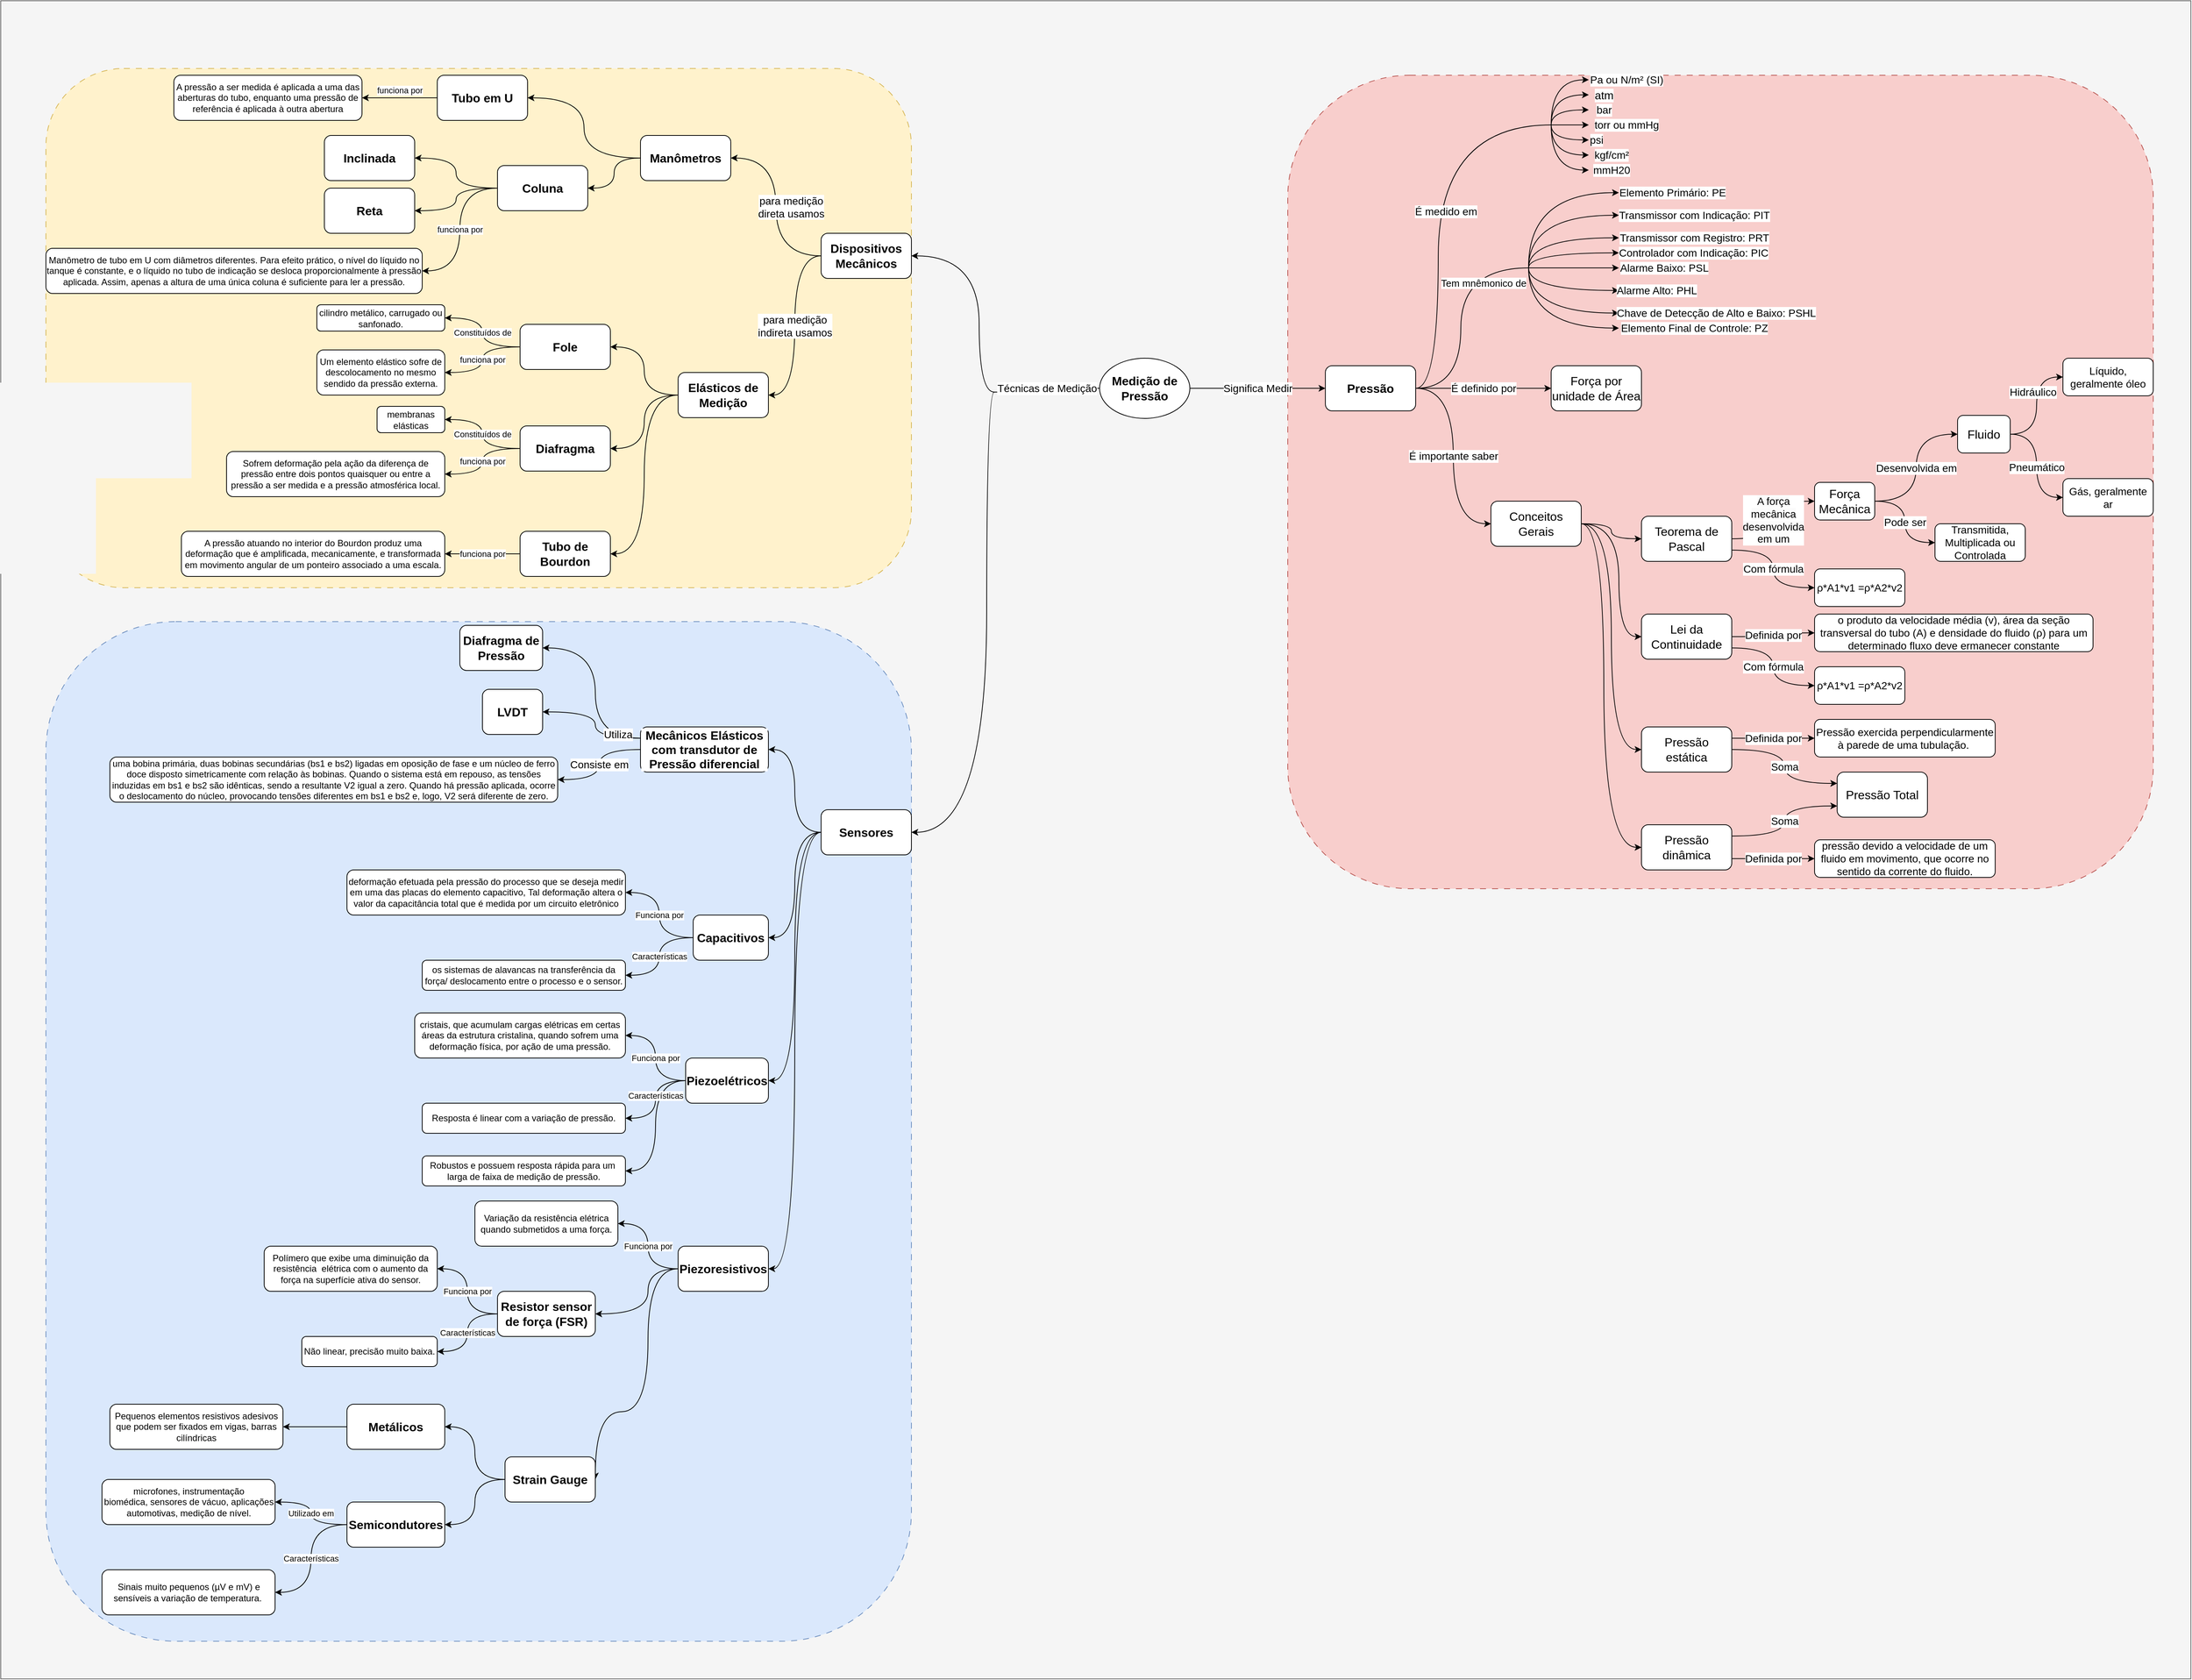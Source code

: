 <mxfile version="24.4.8" type="github">
  <diagram name="Página-1" id="IzvLmjs4RYYp6wVvC3dK">
    <mxGraphModel dx="5640" dy="3613" grid="1" gridSize="10" guides="1" tooltips="1" connect="1" arrows="1" fold="1" page="1" pageScale="1" pageWidth="2910" pageHeight="2230" math="0" shadow="0">
      <root>
        <mxCell id="0" />
        <mxCell id="1" parent="0" />
        <mxCell id="QxGWYKzPWFhETCY1hco7-469" value="" style="group" vertex="1" connectable="0" parent="1">
          <mxGeometry width="2910" height="2230" as="geometry" />
        </mxCell>
        <mxCell id="QxGWYKzPWFhETCY1hco7-466" value="" style="rounded=0;whiteSpace=wrap;html=1;fontFamily=Helvetica;fontSize=11;fontColor=#333333;labelBackgroundColor=default;fillColor=#f5f5f5;strokeColor=#666666;" vertex="1" parent="QxGWYKzPWFhETCY1hco7-469">
          <mxGeometry width="2910" height="2230" as="geometry" />
        </mxCell>
        <mxCell id="QxGWYKzPWFhETCY1hco7-468" value="" style="rounded=1;whiteSpace=wrap;html=1;fontFamily=Helvetica;fontSize=11;labelBackgroundColor=default;fillColor=#f8cecc;strokeColor=#b85450;dashed=1;dashPattern=8 8;" vertex="1" parent="QxGWYKzPWFhETCY1hco7-469">
          <mxGeometry x="1710" y="99" width="1150" height="1081" as="geometry" />
        </mxCell>
        <mxCell id="QxGWYKzPWFhETCY1hco7-467" value="" style="rounded=1;whiteSpace=wrap;html=1;fontFamily=Helvetica;fontSize=11;labelBackgroundColor=default;fillColor=#fff2cc;strokeColor=#d6b656;dashed=1;dashPattern=8 8;" vertex="1" parent="QxGWYKzPWFhETCY1hco7-469">
          <mxGeometry x="60" y="90" width="1150" height="690" as="geometry" />
        </mxCell>
        <mxCell id="QxGWYKzPWFhETCY1hco7-464" value="" style="rounded=1;whiteSpace=wrap;html=1;fontFamily=Helvetica;fontSize=11;labelBackgroundColor=default;fillColor=#dae8fc;strokeColor=#6c8ebf;dashed=1;dashPattern=8 8;" vertex="1" parent="QxGWYKzPWFhETCY1hco7-469">
          <mxGeometry x="60" y="825" width="1150" height="1355" as="geometry" />
        </mxCell>
        <mxCell id="QxGWYKzPWFhETCY1hco7-262" value="&lt;font style=&quot;font-size: 14px;&quot;&gt;Significa Medir&lt;/font&gt;" style="edgeStyle=orthogonalEdgeStyle;rounded=0;orthogonalLoop=1;jettySize=auto;html=1;exitX=1;exitY=0.5;exitDx=0;exitDy=0;entryX=0;entryY=0.5;entryDx=0;entryDy=0;curved=1;" edge="1" parent="QxGWYKzPWFhETCY1hco7-469" source="QxGWYKzPWFhETCY1hco7-259" target="QxGWYKzPWFhETCY1hco7-263">
          <mxGeometry relative="1" as="geometry">
            <mxPoint x="1760" y="515" as="targetPoint" />
          </mxGeometry>
        </mxCell>
        <mxCell id="QxGWYKzPWFhETCY1hco7-259" value="&lt;font size=&quot;1&quot; style=&quot;&quot;&gt;&lt;b style=&quot;font-size: 16px;&quot;&gt;Medição de Pressão&lt;/b&gt;&lt;/font&gt;" style="ellipse;whiteSpace=wrap;html=1;" vertex="1" parent="QxGWYKzPWFhETCY1hco7-469">
          <mxGeometry x="1460" y="475" width="120" height="80" as="geometry" />
        </mxCell>
        <mxCell id="QxGWYKzPWFhETCY1hco7-265" value="&lt;font style=&quot;font-size: 13px;&quot;&gt;Tem mnêmonico de&lt;/font&gt;" style="edgeStyle=orthogonalEdgeStyle;curved=1;rounded=0;orthogonalLoop=1;jettySize=auto;html=1;exitX=1;exitY=0.5;exitDx=0;exitDy=0;strokeColor=default;align=center;verticalAlign=middle;fontFamily=Helvetica;fontSize=11;fontColor=default;labelBackgroundColor=default;endArrow=none;endFill=0;" edge="1" parent="QxGWYKzPWFhETCY1hco7-469" source="QxGWYKzPWFhETCY1hco7-263">
          <mxGeometry x="0.613" y="-20" relative="1" as="geometry">
            <mxPoint x="2030" y="355" as="targetPoint" />
            <Array as="points">
              <mxPoint x="1940" y="515" />
              <mxPoint x="1940" y="355" />
            </Array>
            <mxPoint as="offset" />
          </mxGeometry>
        </mxCell>
        <mxCell id="QxGWYKzPWFhETCY1hco7-282" value="&lt;font style=&quot;font-size: 14px;&quot;&gt;É medido em&lt;/font&gt;" style="edgeStyle=orthogonalEdgeStyle;curved=1;rounded=0;orthogonalLoop=1;jettySize=auto;html=1;exitX=1;exitY=0.5;exitDx=0;exitDy=0;strokeColor=default;align=center;verticalAlign=middle;fontFamily=Helvetica;fontSize=11;fontColor=default;labelBackgroundColor=default;endArrow=none;endFill=0;" edge="1" parent="QxGWYKzPWFhETCY1hco7-469" source="QxGWYKzPWFhETCY1hco7-263">
          <mxGeometry y="-10" relative="1" as="geometry">
            <mxPoint x="2060" y="165" as="targetPoint" />
            <Array as="points">
              <mxPoint x="1910" y="515" />
              <mxPoint x="1910" y="165" />
            </Array>
            <mxPoint as="offset" />
          </mxGeometry>
        </mxCell>
        <mxCell id="QxGWYKzPWFhETCY1hco7-299" value="&lt;font style=&quot;font-size: 14px;&quot;&gt;É definido por&lt;/font&gt;" style="edgeStyle=orthogonalEdgeStyle;curved=1;rounded=0;orthogonalLoop=1;jettySize=auto;html=1;exitX=1;exitY=0.5;exitDx=0;exitDy=0;strokeColor=default;align=center;verticalAlign=middle;fontFamily=Helvetica;fontSize=11;fontColor=default;labelBackgroundColor=default;endArrow=classic;entryX=0;entryY=0.5;entryDx=0;entryDy=0;" edge="1" parent="QxGWYKzPWFhETCY1hco7-469" source="QxGWYKzPWFhETCY1hco7-263" target="QxGWYKzPWFhETCY1hco7-300">
          <mxGeometry relative="1" as="geometry">
            <mxPoint x="2060" y="514.667" as="targetPoint" />
          </mxGeometry>
        </mxCell>
        <mxCell id="QxGWYKzPWFhETCY1hco7-303" value="&lt;span style=&quot;font-size: 14px;&quot;&gt;É importante saber&lt;/span&gt;" style="edgeStyle=orthogonalEdgeStyle;curved=1;rounded=0;orthogonalLoop=1;jettySize=auto;html=1;strokeColor=default;align=center;verticalAlign=middle;fontFamily=Helvetica;fontSize=11;fontColor=default;labelBackgroundColor=default;endArrow=classic;entryX=0;entryY=0.5;entryDx=0;entryDy=0;exitX=1;exitY=0.5;exitDx=0;exitDy=0;" edge="1" parent="QxGWYKzPWFhETCY1hco7-469" source="QxGWYKzPWFhETCY1hco7-263" target="QxGWYKzPWFhETCY1hco7-302">
          <mxGeometry relative="1" as="geometry" />
        </mxCell>
        <mxCell id="QxGWYKzPWFhETCY1hco7-263" value="&lt;font size=&quot;1&quot; style=&quot;&quot;&gt;&lt;b style=&quot;font-size: 16px;&quot;&gt;Pressão&lt;/b&gt;&lt;/font&gt;" style="rounded=1;whiteSpace=wrap;html=1;fontFamily=Helvetica;fontSize=11;fontColor=default;labelBackgroundColor=default;" vertex="1" parent="QxGWYKzPWFhETCY1hco7-469">
          <mxGeometry x="1760" y="485" width="120" height="60" as="geometry" />
        </mxCell>
        <mxCell id="QxGWYKzPWFhETCY1hco7-266" value="" style="endArrow=classic;html=1;rounded=0;strokeColor=default;align=center;verticalAlign=middle;fontFamily=Helvetica;fontSize=11;fontColor=default;labelBackgroundColor=default;edgeStyle=orthogonalEdgeStyle;curved=1;" edge="1" parent="QxGWYKzPWFhETCY1hco7-469">
          <mxGeometry relative="1" as="geometry">
            <mxPoint x="2030" y="353.82" as="sourcePoint" />
            <mxPoint x="2150" y="255" as="targetPoint" />
            <Array as="points">
              <mxPoint x="2030" y="255" />
            </Array>
          </mxGeometry>
        </mxCell>
        <mxCell id="QxGWYKzPWFhETCY1hco7-267" value="&lt;font style=&quot;font-size: 14px;&quot;&gt;Elemento Primário: PE&lt;/font&gt;" style="edgeLabel;resizable=0;html=1;;align=center;verticalAlign=middle;fontFamily=Helvetica;fontSize=11;fontColor=default;labelBackgroundColor=default;" connectable="0" vertex="1" parent="QxGWYKzPWFhETCY1hco7-266">
          <mxGeometry relative="1" as="geometry">
            <mxPoint x="180" as="offset" />
          </mxGeometry>
        </mxCell>
        <mxCell id="QxGWYKzPWFhETCY1hco7-268" value="" style="endArrow=classic;html=1;rounded=0;strokeColor=default;align=center;verticalAlign=middle;fontFamily=Helvetica;fontSize=11;fontColor=default;labelBackgroundColor=default;edgeStyle=orthogonalEdgeStyle;curved=1;" edge="1" parent="QxGWYKzPWFhETCY1hco7-469">
          <mxGeometry relative="1" as="geometry">
            <mxPoint x="2030" y="355" as="sourcePoint" />
            <mxPoint x="2150" y="285" as="targetPoint" />
            <Array as="points">
              <mxPoint x="2030" y="285" />
              <mxPoint x="2150" y="285" />
            </Array>
          </mxGeometry>
        </mxCell>
        <mxCell id="QxGWYKzPWFhETCY1hco7-269" value="&lt;font style=&quot;font-size: 14px;&quot;&gt;Transmissor com Indicação: PIT&lt;/font&gt;" style="edgeLabel;resizable=0;html=1;;align=center;verticalAlign=middle;fontFamily=Helvetica;fontSize=11;fontColor=default;labelBackgroundColor=default;" connectable="0" vertex="1" parent="QxGWYKzPWFhETCY1hco7-268">
          <mxGeometry relative="1" as="geometry">
            <mxPoint x="195" as="offset" />
          </mxGeometry>
        </mxCell>
        <mxCell id="QxGWYKzPWFhETCY1hco7-270" value="" style="endArrow=classic;html=1;rounded=0;strokeColor=default;align=center;verticalAlign=middle;fontFamily=Helvetica;fontSize=11;fontColor=default;labelBackgroundColor=default;edgeStyle=orthogonalEdgeStyle;curved=1;" edge="1" parent="QxGWYKzPWFhETCY1hco7-469">
          <mxGeometry relative="1" as="geometry">
            <mxPoint x="2030" y="355" as="sourcePoint" />
            <mxPoint x="2150" y="315" as="targetPoint" />
            <Array as="points">
              <mxPoint x="2030" y="315" />
              <mxPoint x="2150" y="315" />
            </Array>
          </mxGeometry>
        </mxCell>
        <mxCell id="QxGWYKzPWFhETCY1hco7-271" value="&lt;font style=&quot;font-size: 14px;&quot;&gt;Transmissor com Registro: PRT&lt;/font&gt;" style="edgeLabel;resizable=0;html=1;;align=center;verticalAlign=middle;fontFamily=Helvetica;fontSize=11;fontColor=default;labelBackgroundColor=default;" connectable="0" vertex="1" parent="QxGWYKzPWFhETCY1hco7-270">
          <mxGeometry relative="1" as="geometry">
            <mxPoint x="180" as="offset" />
          </mxGeometry>
        </mxCell>
        <mxCell id="QxGWYKzPWFhETCY1hco7-272" value="" style="endArrow=classic;html=1;rounded=0;strokeColor=default;align=center;verticalAlign=middle;fontFamily=Helvetica;fontSize=11;fontColor=default;labelBackgroundColor=default;edgeStyle=orthogonalEdgeStyle;curved=1;" edge="1" parent="QxGWYKzPWFhETCY1hco7-469">
          <mxGeometry relative="1" as="geometry">
            <mxPoint x="2030" y="355" as="sourcePoint" />
            <mxPoint x="2150" y="335" as="targetPoint" />
            <Array as="points">
              <mxPoint x="2030" y="335" />
              <mxPoint x="2150" y="335" />
            </Array>
          </mxGeometry>
        </mxCell>
        <mxCell id="QxGWYKzPWFhETCY1hco7-273" value="&lt;font style=&quot;font-size: 14px;&quot;&gt;Controlador com Indicação: PIC&lt;/font&gt;" style="edgeLabel;resizable=0;html=1;;align=center;verticalAlign=middle;fontFamily=Helvetica;fontSize=11;fontColor=default;labelBackgroundColor=default;" connectable="0" vertex="1" parent="QxGWYKzPWFhETCY1hco7-272">
          <mxGeometry relative="1" as="geometry">
            <mxPoint x="169" as="offset" />
          </mxGeometry>
        </mxCell>
        <mxCell id="QxGWYKzPWFhETCY1hco7-274" value="" style="endArrow=classic;html=1;rounded=0;strokeColor=default;align=center;verticalAlign=middle;fontFamily=Helvetica;fontSize=11;fontColor=default;labelBackgroundColor=default;edgeStyle=orthogonalEdgeStyle;curved=1;" edge="1" parent="QxGWYKzPWFhETCY1hco7-469">
          <mxGeometry relative="1" as="geometry">
            <mxPoint x="2030" y="355" as="sourcePoint" />
            <mxPoint x="2150" y="355" as="targetPoint" />
            <Array as="points">
              <mxPoint x="2030" y="355" />
            </Array>
          </mxGeometry>
        </mxCell>
        <mxCell id="QxGWYKzPWFhETCY1hco7-275" value="&lt;font style=&quot;font-size: 14px;&quot;&gt;Alarme Baixo: PSL&lt;/font&gt;" style="edgeLabel;resizable=0;html=1;;align=center;verticalAlign=middle;fontFamily=Helvetica;fontSize=11;fontColor=default;labelBackgroundColor=default;" connectable="0" vertex="1" parent="QxGWYKzPWFhETCY1hco7-274">
          <mxGeometry relative="1" as="geometry">
            <mxPoint x="120" as="offset" />
          </mxGeometry>
        </mxCell>
        <mxCell id="QxGWYKzPWFhETCY1hco7-276" value="" style="endArrow=classic;html=1;rounded=0;strokeColor=default;align=center;verticalAlign=middle;fontFamily=Helvetica;fontSize=11;fontColor=default;labelBackgroundColor=default;edgeStyle=orthogonalEdgeStyle;curved=1;" edge="1" parent="QxGWYKzPWFhETCY1hco7-469">
          <mxGeometry relative="1" as="geometry">
            <mxPoint x="2030" y="355" as="sourcePoint" />
            <mxPoint x="2150" y="385" as="targetPoint" />
            <Array as="points">
              <mxPoint x="2030" y="385" />
              <mxPoint x="2150" y="385" />
            </Array>
          </mxGeometry>
        </mxCell>
        <mxCell id="QxGWYKzPWFhETCY1hco7-277" value="&lt;font style=&quot;font-size: 14px;&quot;&gt;Alarme Alto: PHL&lt;/font&gt;" style="edgeLabel;resizable=0;html=1;;align=center;verticalAlign=middle;fontFamily=Helvetica;fontSize=11;fontColor=default;labelBackgroundColor=default;" connectable="0" vertex="1" parent="QxGWYKzPWFhETCY1hco7-276">
          <mxGeometry relative="1" as="geometry">
            <mxPoint x="125" as="offset" />
          </mxGeometry>
        </mxCell>
        <mxCell id="QxGWYKzPWFhETCY1hco7-278" value="" style="endArrow=classic;html=1;rounded=0;strokeColor=default;align=center;verticalAlign=middle;fontFamily=Helvetica;fontSize=11;fontColor=default;labelBackgroundColor=default;edgeStyle=orthogonalEdgeStyle;curved=1;" edge="1" parent="QxGWYKzPWFhETCY1hco7-469">
          <mxGeometry relative="1" as="geometry">
            <mxPoint x="2030" y="355" as="sourcePoint" />
            <mxPoint x="2150" y="415" as="targetPoint" />
            <Array as="points">
              <mxPoint x="2030" y="415" />
              <mxPoint x="2150" y="415" />
            </Array>
          </mxGeometry>
        </mxCell>
        <mxCell id="QxGWYKzPWFhETCY1hco7-279" value="&lt;font style=&quot;font-size: 14px;&quot;&gt;Chave de Detecção de Alto e Baixo: PSHL&lt;/font&gt;" style="edgeLabel;resizable=0;html=1;;align=center;verticalAlign=middle;fontFamily=Helvetica;fontSize=11;fontColor=default;labelBackgroundColor=default;" connectable="0" vertex="1" parent="QxGWYKzPWFhETCY1hco7-278">
          <mxGeometry relative="1" as="geometry">
            <mxPoint x="219" as="offset" />
          </mxGeometry>
        </mxCell>
        <mxCell id="QxGWYKzPWFhETCY1hco7-280" value="" style="endArrow=classic;html=1;rounded=0;strokeColor=default;align=center;verticalAlign=middle;fontFamily=Helvetica;fontSize=11;fontColor=default;labelBackgroundColor=default;edgeStyle=orthogonalEdgeStyle;curved=1;" edge="1" parent="QxGWYKzPWFhETCY1hco7-469">
          <mxGeometry relative="1" as="geometry">
            <mxPoint x="2030" y="355" as="sourcePoint" />
            <mxPoint x="2150" y="435" as="targetPoint" />
            <Array as="points">
              <mxPoint x="2030" y="435" />
              <mxPoint x="2150" y="435" />
            </Array>
          </mxGeometry>
        </mxCell>
        <mxCell id="QxGWYKzPWFhETCY1hco7-281" value="&lt;font style=&quot;font-size: 14px;&quot;&gt;Elemento Final de Controle: PZ&lt;/font&gt;" style="edgeLabel;resizable=0;html=1;;align=center;verticalAlign=middle;fontFamily=Helvetica;fontSize=11;fontColor=default;labelBackgroundColor=default;" connectable="0" vertex="1" parent="QxGWYKzPWFhETCY1hco7-280">
          <mxGeometry relative="1" as="geometry">
            <mxPoint x="200" as="offset" />
          </mxGeometry>
        </mxCell>
        <mxCell id="QxGWYKzPWFhETCY1hco7-283" value="&lt;font style=&quot;font-size: 14px;&quot;&gt;Pa ou N/m² (SI)&lt;/font&gt;" style="curved=1;endArrow=classic;html=1;rounded=0;strokeColor=default;align=center;verticalAlign=middle;fontFamily=Helvetica;fontSize=11;fontColor=default;labelBackgroundColor=default;edgeStyle=orthogonalEdgeStyle;" edge="1" parent="QxGWYKzPWFhETCY1hco7-469">
          <mxGeometry x="1" y="-50" width="50" height="50" relative="1" as="geometry">
            <mxPoint x="2060" y="165" as="sourcePoint" />
            <mxPoint x="2110" y="105" as="targetPoint" />
            <Array as="points">
              <mxPoint x="2060" y="105" />
            </Array>
            <mxPoint x="50" y="-50" as="offset" />
          </mxGeometry>
        </mxCell>
        <mxCell id="QxGWYKzPWFhETCY1hco7-285" value="&lt;font style=&quot;font-size: 15px;&quot;&gt;atm&lt;/font&gt;" style="curved=1;endArrow=classic;html=1;rounded=0;strokeColor=default;align=center;verticalAlign=middle;fontFamily=Helvetica;fontSize=11;fontColor=default;labelBackgroundColor=default;edgeStyle=orthogonalEdgeStyle;" edge="1" parent="QxGWYKzPWFhETCY1hco7-469">
          <mxGeometry x="1" y="-20" width="50" height="50" relative="1" as="geometry">
            <mxPoint x="2060" y="165" as="sourcePoint" />
            <mxPoint x="2110" y="125" as="targetPoint" />
            <Array as="points">
              <mxPoint x="2060" y="125" />
            </Array>
            <mxPoint x="20" y="-20" as="offset" />
          </mxGeometry>
        </mxCell>
        <mxCell id="QxGWYKzPWFhETCY1hco7-286" value="&lt;font style=&quot;font-size: 14px;&quot;&gt;bar&lt;/font&gt;" style="curved=1;endArrow=classic;html=1;rounded=0;strokeColor=default;align=center;verticalAlign=middle;fontFamily=Helvetica;fontSize=11;fontColor=default;labelBackgroundColor=default;edgeStyle=orthogonalEdgeStyle;" edge="1" parent="QxGWYKzPWFhETCY1hco7-469">
          <mxGeometry x="1" y="20" width="50" height="50" relative="1" as="geometry">
            <mxPoint x="2060" y="165" as="sourcePoint" />
            <mxPoint x="2110" y="145" as="targetPoint" />
            <Array as="points">
              <mxPoint x="2060" y="145" />
            </Array>
            <mxPoint x="20" y="20" as="offset" />
          </mxGeometry>
        </mxCell>
        <mxCell id="QxGWYKzPWFhETCY1hco7-293" value="&lt;font style=&quot;font-size: 14px;&quot;&gt;torr ou mmHg&lt;/font&gt;" style="curved=1;endArrow=classic;html=1;rounded=0;strokeColor=default;align=center;verticalAlign=middle;fontFamily=Helvetica;fontSize=11;fontColor=default;labelBackgroundColor=default;edgeStyle=orthogonalEdgeStyle;" edge="1" parent="QxGWYKzPWFhETCY1hco7-469">
          <mxGeometry x="1" y="50" width="50" height="50" relative="1" as="geometry">
            <mxPoint x="2060" y="165" as="sourcePoint" />
            <mxPoint x="2110" y="165" as="targetPoint" />
            <Array as="points">
              <mxPoint x="2070" y="165" />
              <mxPoint x="2070" y="165" />
            </Array>
            <mxPoint x="50" y="50" as="offset" />
          </mxGeometry>
        </mxCell>
        <mxCell id="QxGWYKzPWFhETCY1hco7-294" value="&lt;font style=&quot;font-size: 14px;&quot;&gt;psi&lt;/font&gt;" style="curved=1;endArrow=classic;html=1;rounded=0;strokeColor=default;align=center;verticalAlign=middle;fontFamily=Helvetica;fontSize=11;fontColor=default;labelBackgroundColor=default;edgeStyle=orthogonalEdgeStyle;" edge="1" parent="QxGWYKzPWFhETCY1hco7-469">
          <mxGeometry x="1" y="10" width="50" height="50" relative="1" as="geometry">
            <mxPoint x="2060" y="165" as="sourcePoint" />
            <mxPoint x="2110" y="185" as="targetPoint" />
            <Array as="points">
              <mxPoint x="2060" y="185" />
            </Array>
            <mxPoint x="10" y="10" as="offset" />
          </mxGeometry>
        </mxCell>
        <mxCell id="QxGWYKzPWFhETCY1hco7-295" value="&lt;font style=&quot;font-size: 14px;&quot;&gt;kgf/cm²&lt;/font&gt;" style="curved=1;endArrow=classic;html=1;rounded=0;strokeColor=default;align=center;verticalAlign=middle;fontFamily=Helvetica;fontSize=11;fontColor=default;labelBackgroundColor=default;edgeStyle=orthogonalEdgeStyle;" edge="1" parent="QxGWYKzPWFhETCY1hco7-469">
          <mxGeometry x="1" y="30" width="50" height="50" relative="1" as="geometry">
            <mxPoint x="2060" y="165" as="sourcePoint" />
            <mxPoint x="2110" y="205" as="targetPoint" />
            <Array as="points">
              <mxPoint x="2060" y="205" />
            </Array>
            <mxPoint x="30" y="30" as="offset" />
          </mxGeometry>
        </mxCell>
        <mxCell id="QxGWYKzPWFhETCY1hco7-296" value="&lt;font style=&quot;font-size: 14px;&quot;&gt;mmH20&lt;/font&gt;" style="curved=1;endArrow=classic;html=1;rounded=0;strokeColor=default;align=center;verticalAlign=middle;fontFamily=Helvetica;fontSize=11;fontColor=default;labelBackgroundColor=default;edgeStyle=orthogonalEdgeStyle;" edge="1" parent="QxGWYKzPWFhETCY1hco7-469">
          <mxGeometry x="1" y="30" width="50" height="50" relative="1" as="geometry">
            <mxPoint x="2060" y="165" as="sourcePoint" />
            <mxPoint x="2110" y="225" as="targetPoint" />
            <Array as="points">
              <mxPoint x="2060" y="225" />
            </Array>
            <mxPoint x="30" y="30" as="offset" />
          </mxGeometry>
        </mxCell>
        <mxCell id="QxGWYKzPWFhETCY1hco7-300" value="&lt;font style=&quot;font-size: 16px;&quot;&gt;Força por unidade de Área&lt;/font&gt;" style="rounded=1;whiteSpace=wrap;html=1;fontFamily=Helvetica;fontSize=11;fontColor=default;labelBackgroundColor=default;" vertex="1" parent="QxGWYKzPWFhETCY1hco7-469">
          <mxGeometry x="2060" y="485" width="120" height="60" as="geometry" />
        </mxCell>
        <mxCell id="QxGWYKzPWFhETCY1hco7-307" style="edgeStyle=orthogonalEdgeStyle;curved=1;rounded=0;orthogonalLoop=1;jettySize=auto;html=1;exitX=1;exitY=0.5;exitDx=0;exitDy=0;entryX=0;entryY=0.5;entryDx=0;entryDy=0;strokeColor=default;align=center;verticalAlign=middle;fontFamily=Helvetica;fontSize=11;fontColor=default;labelBackgroundColor=default;endArrow=classic;" edge="1" parent="QxGWYKzPWFhETCY1hco7-469" source="QxGWYKzPWFhETCY1hco7-302" target="QxGWYKzPWFhETCY1hco7-306">
          <mxGeometry relative="1" as="geometry">
            <Array as="points">
              <mxPoint x="2130" y="695" />
              <mxPoint x="2130" y="1125" />
            </Array>
          </mxGeometry>
        </mxCell>
        <mxCell id="QxGWYKzPWFhETCY1hco7-308" style="edgeStyle=orthogonalEdgeStyle;curved=1;rounded=0;orthogonalLoop=1;jettySize=auto;html=1;exitX=1;exitY=0.5;exitDx=0;exitDy=0;entryX=0;entryY=0.5;entryDx=0;entryDy=0;strokeColor=default;align=center;verticalAlign=middle;fontFamily=Helvetica;fontSize=11;fontColor=default;labelBackgroundColor=default;endArrow=classic;" edge="1" parent="QxGWYKzPWFhETCY1hco7-469" source="QxGWYKzPWFhETCY1hco7-302" target="QxGWYKzPWFhETCY1hco7-304">
          <mxGeometry relative="1" as="geometry">
            <Array as="points">
              <mxPoint x="2140" y="695" />
              <mxPoint x="2140" y="995" />
            </Array>
          </mxGeometry>
        </mxCell>
        <mxCell id="QxGWYKzPWFhETCY1hco7-324" style="edgeStyle=orthogonalEdgeStyle;curved=1;rounded=0;orthogonalLoop=1;jettySize=auto;html=1;exitX=1;exitY=0.5;exitDx=0;exitDy=0;entryX=0;entryY=0.5;entryDx=0;entryDy=0;strokeColor=default;align=center;verticalAlign=middle;fontFamily=Helvetica;fontSize=11;fontColor=default;labelBackgroundColor=default;endArrow=classic;" edge="1" parent="QxGWYKzPWFhETCY1hco7-469" source="QxGWYKzPWFhETCY1hco7-302" target="QxGWYKzPWFhETCY1hco7-322">
          <mxGeometry relative="1" as="geometry">
            <Array as="points">
              <mxPoint x="2150" y="695" />
              <mxPoint x="2150" y="845" />
            </Array>
          </mxGeometry>
        </mxCell>
        <mxCell id="QxGWYKzPWFhETCY1hco7-334" style="edgeStyle=orthogonalEdgeStyle;curved=1;rounded=0;orthogonalLoop=1;jettySize=auto;html=1;exitX=1;exitY=0.5;exitDx=0;exitDy=0;entryX=0;entryY=0.5;entryDx=0;entryDy=0;strokeColor=default;align=center;verticalAlign=middle;fontFamily=Helvetica;fontSize=11;fontColor=default;labelBackgroundColor=default;endArrow=classic;" edge="1" parent="QxGWYKzPWFhETCY1hco7-469" source="QxGWYKzPWFhETCY1hco7-302" target="QxGWYKzPWFhETCY1hco7-331">
          <mxGeometry relative="1" as="geometry" />
        </mxCell>
        <mxCell id="QxGWYKzPWFhETCY1hco7-302" value="&lt;span style=&quot;font-size: 16px;&quot;&gt;Conceitos Gerais&lt;/span&gt;" style="whiteSpace=wrap;html=1;fontSize=11;rounded=1;labelBackgroundColor=default;" vertex="1" parent="QxGWYKzPWFhETCY1hco7-469">
          <mxGeometry x="1980" y="665" width="120" height="60" as="geometry" />
        </mxCell>
        <mxCell id="QxGWYKzPWFhETCY1hco7-309" value="&lt;font style=&quot;font-size: 14px;&quot;&gt;Definida por&lt;/font&gt;" style="edgeStyle=orthogonalEdgeStyle;curved=1;rounded=0;orthogonalLoop=1;jettySize=auto;html=1;exitX=1;exitY=0.25;exitDx=0;exitDy=0;strokeColor=default;align=center;verticalAlign=middle;fontFamily=Helvetica;fontSize=11;fontColor=default;labelBackgroundColor=default;endArrow=classic;entryX=0;entryY=0.5;entryDx=0;entryDy=0;" edge="1" parent="QxGWYKzPWFhETCY1hco7-469" source="QxGWYKzPWFhETCY1hco7-304" target="QxGWYKzPWFhETCY1hco7-315">
          <mxGeometry relative="1" as="geometry">
            <mxPoint x="2400" y="975" as="targetPoint" />
          </mxGeometry>
        </mxCell>
        <mxCell id="QxGWYKzPWFhETCY1hco7-319" value="&lt;font style=&quot;font-size: 14px;&quot;&gt;Soma&lt;/font&gt;" style="edgeStyle=orthogonalEdgeStyle;curved=1;rounded=0;orthogonalLoop=1;jettySize=auto;html=1;exitX=1;exitY=0.5;exitDx=0;exitDy=0;entryX=0;entryY=0.25;entryDx=0;entryDy=0;strokeColor=default;align=center;verticalAlign=middle;fontFamily=Helvetica;fontSize=11;fontColor=default;labelBackgroundColor=default;endArrow=classic;" edge="1" parent="QxGWYKzPWFhETCY1hco7-469" source="QxGWYKzPWFhETCY1hco7-304" target="QxGWYKzPWFhETCY1hco7-318">
          <mxGeometry relative="1" as="geometry" />
        </mxCell>
        <mxCell id="QxGWYKzPWFhETCY1hco7-304" value="&lt;font style=&quot;font-size: 16px;&quot;&gt;Pressão estática&lt;/font&gt;" style="whiteSpace=wrap;html=1;fontSize=11;rounded=1;labelBackgroundColor=default;" vertex="1" parent="QxGWYKzPWFhETCY1hco7-469">
          <mxGeometry x="2180" y="965" width="120" height="60" as="geometry" />
        </mxCell>
        <mxCell id="QxGWYKzPWFhETCY1hco7-320" value="&lt;font style=&quot;font-size: 14px;&quot;&gt;Soma&lt;/font&gt;" style="edgeStyle=orthogonalEdgeStyle;curved=1;rounded=0;orthogonalLoop=1;jettySize=auto;html=1;exitX=1;exitY=0.25;exitDx=0;exitDy=0;entryX=0;entryY=0.75;entryDx=0;entryDy=0;strokeColor=default;align=center;verticalAlign=middle;fontFamily=Helvetica;fontSize=11;fontColor=default;labelBackgroundColor=default;endArrow=classic;" edge="1" parent="QxGWYKzPWFhETCY1hco7-469" source="QxGWYKzPWFhETCY1hco7-306" target="QxGWYKzPWFhETCY1hco7-318">
          <mxGeometry relative="1" as="geometry" />
        </mxCell>
        <mxCell id="QxGWYKzPWFhETCY1hco7-306" value="&lt;font style=&quot;font-size: 16px;&quot;&gt;Pressão&lt;/font&gt;&lt;div&gt;&lt;font style=&quot;font-size: 16px;&quot;&gt;dinâmica&lt;/font&gt;&lt;/div&gt;" style="whiteSpace=wrap;html=1;fontSize=11;rounded=1;labelBackgroundColor=default;" vertex="1" parent="QxGWYKzPWFhETCY1hco7-469">
          <mxGeometry x="2180" y="1095" width="120" height="60" as="geometry" />
        </mxCell>
        <mxCell id="QxGWYKzPWFhETCY1hco7-315" value="&lt;font style=&quot;font-size: 14px;&quot;&gt;Pressão exercida perpendicularmente à parede de uma tubulação.&amp;nbsp;&lt;/font&gt;" style="rounded=1;whiteSpace=wrap;html=1;" vertex="1" parent="QxGWYKzPWFhETCY1hco7-469">
          <mxGeometry x="2410" y="955" width="240" height="50" as="geometry" />
        </mxCell>
        <mxCell id="QxGWYKzPWFhETCY1hco7-316" value="&lt;font style=&quot;font-size: 14px;&quot;&gt;Definida por&lt;/font&gt;" style="edgeStyle=orthogonalEdgeStyle;curved=1;rounded=0;orthogonalLoop=1;jettySize=auto;html=1;strokeColor=default;align=center;verticalAlign=middle;fontFamily=Helvetica;fontSize=11;fontColor=default;labelBackgroundColor=default;endArrow=classic;entryX=0;entryY=0.5;entryDx=0;entryDy=0;exitX=1;exitY=0.75;exitDx=0;exitDy=0;" edge="1" target="QxGWYKzPWFhETCY1hco7-317" parent="QxGWYKzPWFhETCY1hco7-469" source="QxGWYKzPWFhETCY1hco7-306">
          <mxGeometry relative="1" as="geometry">
            <mxPoint x="2400" y="1135" as="targetPoint" />
            <mxPoint x="2300" y="1140" as="sourcePoint" />
          </mxGeometry>
        </mxCell>
        <mxCell id="QxGWYKzPWFhETCY1hco7-317" value="&lt;font style=&quot;font-size: 14px;&quot;&gt;pressão devido a velocidade de um fluido em movimento, que ocorre no sentido da corrente do fluido.&lt;br&gt;&lt;/font&gt;" style="rounded=1;whiteSpace=wrap;html=1;" vertex="1" parent="QxGWYKzPWFhETCY1hco7-469">
          <mxGeometry x="2410" y="1115" width="240" height="50" as="geometry" />
        </mxCell>
        <mxCell id="QxGWYKzPWFhETCY1hco7-318" value="&lt;font style=&quot;font-size: 16px;&quot;&gt;Pressão Total&lt;/font&gt;" style="whiteSpace=wrap;html=1;fontSize=11;rounded=1;labelBackgroundColor=default;" vertex="1" parent="QxGWYKzPWFhETCY1hco7-469">
          <mxGeometry x="2440" y="1025" width="120" height="60" as="geometry" />
        </mxCell>
        <mxCell id="QxGWYKzPWFhETCY1hco7-321" value="&lt;font style=&quot;font-size: 14px;&quot;&gt;Definida por&lt;/font&gt;" style="edgeStyle=orthogonalEdgeStyle;curved=1;rounded=0;orthogonalLoop=1;jettySize=auto;html=1;exitX=1;exitY=0.5;exitDx=0;exitDy=0;strokeColor=default;align=center;verticalAlign=middle;fontFamily=Helvetica;fontSize=11;fontColor=default;labelBackgroundColor=default;endArrow=classic;entryX=0;entryY=0.5;entryDx=0;entryDy=0;" edge="1" source="QxGWYKzPWFhETCY1hco7-322" target="QxGWYKzPWFhETCY1hco7-323" parent="QxGWYKzPWFhETCY1hco7-469">
          <mxGeometry relative="1" as="geometry">
            <mxPoint x="2400" y="825" as="targetPoint" />
          </mxGeometry>
        </mxCell>
        <mxCell id="QxGWYKzPWFhETCY1hco7-325" value="&lt;font style=&quot;font-size: 14px;&quot;&gt;Com fórmula&lt;/font&gt;" style="edgeStyle=orthogonalEdgeStyle;curved=1;rounded=0;orthogonalLoop=1;jettySize=auto;html=1;exitX=1;exitY=0.75;exitDx=0;exitDy=0;strokeColor=default;align=center;verticalAlign=middle;fontFamily=Helvetica;fontSize=11;fontColor=default;labelBackgroundColor=default;endArrow=classic;entryX=0;entryY=0.5;entryDx=0;entryDy=0;" edge="1" parent="QxGWYKzPWFhETCY1hco7-469" source="QxGWYKzPWFhETCY1hco7-322" target="QxGWYKzPWFhETCY1hco7-327">
          <mxGeometry relative="1" as="geometry">
            <mxPoint x="2400" y="860.143" as="targetPoint" />
            <mxPoint as="offset" />
          </mxGeometry>
        </mxCell>
        <mxCell id="QxGWYKzPWFhETCY1hco7-322" value="&lt;font style=&quot;font-size: 16px;&quot;&gt;Lei da Continuidade&lt;/font&gt;" style="whiteSpace=wrap;html=1;fontSize=11;rounded=1;labelBackgroundColor=default;" vertex="1" parent="QxGWYKzPWFhETCY1hco7-469">
          <mxGeometry x="2180" y="815" width="120" height="60" as="geometry" />
        </mxCell>
        <mxCell id="QxGWYKzPWFhETCY1hco7-323" value="&lt;font style=&quot;font-size: 14px;&quot;&gt;o produto da velocidade média (v), área da seção transversal do tubo (A) e densidade do fluido (ρ) para um determinado fluxo deve ermanecer constante&lt;/font&gt;" style="rounded=1;whiteSpace=wrap;html=1;" vertex="1" parent="QxGWYKzPWFhETCY1hco7-469">
          <mxGeometry x="2410" y="815" width="370" height="50" as="geometry" />
        </mxCell>
        <mxCell id="QxGWYKzPWFhETCY1hco7-327" value="&lt;font style=&quot;font-size: 14px;&quot;&gt;ρ*A1*v1 =ρ*A2*v2&lt;/font&gt;" style="rounded=1;whiteSpace=wrap;html=1;" vertex="1" parent="QxGWYKzPWFhETCY1hco7-469">
          <mxGeometry x="2410" y="885" width="120" height="50" as="geometry" />
        </mxCell>
        <mxCell id="QxGWYKzPWFhETCY1hco7-329" value="&lt;span style=&quot;font-size: 14px; text-wrap: wrap; background-color: rgb(251, 251, 251);&quot;&gt;A força mecânica desenvolvida em um&lt;/span&gt;" style="edgeStyle=orthogonalEdgeStyle;curved=1;rounded=0;orthogonalLoop=1;jettySize=auto;html=1;exitX=1;exitY=0.5;exitDx=0;exitDy=0;strokeColor=default;align=center;verticalAlign=middle;fontFamily=Helvetica;fontSize=11;fontColor=default;labelBackgroundColor=default;endArrow=classic;entryX=0;entryY=0.5;entryDx=0;entryDy=0;" edge="1" source="QxGWYKzPWFhETCY1hco7-331" target="QxGWYKzPWFhETCY1hco7-346" parent="QxGWYKzPWFhETCY1hco7-469">
          <mxGeometry relative="1" as="geometry">
            <mxPoint x="2400" y="695" as="targetPoint" />
          </mxGeometry>
        </mxCell>
        <mxCell id="QxGWYKzPWFhETCY1hco7-330" value="&lt;font style=&quot;font-size: 14px;&quot;&gt;Com fórmula&lt;/font&gt;" style="edgeStyle=orthogonalEdgeStyle;curved=1;rounded=0;orthogonalLoop=1;jettySize=auto;html=1;exitX=1;exitY=0.75;exitDx=0;exitDy=0;strokeColor=default;align=center;verticalAlign=middle;fontFamily=Helvetica;fontSize=11;fontColor=default;labelBackgroundColor=default;endArrow=classic;entryX=0;entryY=0.5;entryDx=0;entryDy=0;" edge="1" source="QxGWYKzPWFhETCY1hco7-331" target="QxGWYKzPWFhETCY1hco7-333" parent="QxGWYKzPWFhETCY1hco7-469">
          <mxGeometry relative="1" as="geometry">
            <mxPoint x="2400" y="730.143" as="targetPoint" />
            <mxPoint as="offset" />
          </mxGeometry>
        </mxCell>
        <mxCell id="QxGWYKzPWFhETCY1hco7-331" value="&lt;font style=&quot;font-size: 16px;&quot;&gt;Teorema de Pascal&lt;/font&gt;" style="whiteSpace=wrap;html=1;fontSize=11;rounded=1;labelBackgroundColor=default;" vertex="1" parent="QxGWYKzPWFhETCY1hco7-469">
          <mxGeometry x="2180" y="685" width="120" height="60" as="geometry" />
        </mxCell>
        <mxCell id="QxGWYKzPWFhETCY1hco7-340" value="&lt;font style=&quot;font-size: 14px;&quot;&gt;Pode ser&lt;/font&gt;" style="edgeStyle=orthogonalEdgeStyle;curved=1;rounded=0;orthogonalLoop=1;jettySize=auto;html=1;exitX=1;exitY=0.5;exitDx=0;exitDy=0;entryX=0;entryY=0.5;entryDx=0;entryDy=0;strokeColor=default;align=center;verticalAlign=middle;fontFamily=Helvetica;fontSize=11;fontColor=default;labelBackgroundColor=default;endArrow=classic;" edge="1" parent="QxGWYKzPWFhETCY1hco7-469" source="QxGWYKzPWFhETCY1hco7-346" target="QxGWYKzPWFhETCY1hco7-339">
          <mxGeometry relative="1" as="geometry" />
        </mxCell>
        <mxCell id="QxGWYKzPWFhETCY1hco7-343" value="&lt;font style=&quot;font-size: 14px;&quot;&gt;Hidráulico&lt;/font&gt;" style="edgeStyle=orthogonalEdgeStyle;curved=1;rounded=0;orthogonalLoop=1;jettySize=auto;html=1;exitX=1;exitY=0.5;exitDx=0;exitDy=0;entryX=0;entryY=0.5;entryDx=0;entryDy=0;strokeColor=default;align=center;verticalAlign=middle;fontFamily=Helvetica;fontSize=11;fontColor=default;labelBackgroundColor=default;endArrow=classic;" edge="1" parent="QxGWYKzPWFhETCY1hco7-469" source="QxGWYKzPWFhETCY1hco7-332" target="QxGWYKzPWFhETCY1hco7-341">
          <mxGeometry x="0.25" y="5" relative="1" as="geometry">
            <mxPoint as="offset" />
          </mxGeometry>
        </mxCell>
        <mxCell id="QxGWYKzPWFhETCY1hco7-344" value="&lt;font style=&quot;font-size: 14px;&quot;&gt;Pneumático&lt;/font&gt;" style="edgeStyle=orthogonalEdgeStyle;curved=1;rounded=0;orthogonalLoop=1;jettySize=auto;html=1;exitX=1;exitY=0.5;exitDx=0;exitDy=0;strokeColor=default;align=center;verticalAlign=middle;fontFamily=Helvetica;fontSize=11;fontColor=default;labelBackgroundColor=default;endArrow=classic;entryX=0;entryY=0.5;entryDx=0;entryDy=0;" edge="1" parent="QxGWYKzPWFhETCY1hco7-469" source="QxGWYKzPWFhETCY1hco7-332" target="QxGWYKzPWFhETCY1hco7-342">
          <mxGeometry x="0.026" relative="1" as="geometry">
            <mxPoint x="2700" y="660" as="targetPoint" />
            <Array as="points">
              <mxPoint x="2705" y="576" />
              <mxPoint x="2705" y="660" />
            </Array>
            <mxPoint as="offset" />
          </mxGeometry>
        </mxCell>
        <mxCell id="QxGWYKzPWFhETCY1hco7-332" value="&lt;font style=&quot;font-size: 16px;&quot;&gt;Fluido&lt;/font&gt;" style="rounded=1;whiteSpace=wrap;html=1;" vertex="1" parent="QxGWYKzPWFhETCY1hco7-469">
          <mxGeometry x="2600" y="551" width="70" height="50" as="geometry" />
        </mxCell>
        <mxCell id="QxGWYKzPWFhETCY1hco7-333" value="&lt;font style=&quot;font-size: 14px;&quot;&gt;ρ*A1*v1 =ρ*A2*v2&lt;/font&gt;" style="rounded=1;whiteSpace=wrap;html=1;" vertex="1" parent="QxGWYKzPWFhETCY1hco7-469">
          <mxGeometry x="2410" y="755" width="120" height="50" as="geometry" />
        </mxCell>
        <mxCell id="QxGWYKzPWFhETCY1hco7-339" value="&lt;font style=&quot;font-size: 14px;&quot;&gt;Transmitida, Multiplicada ou Controlada&lt;/font&gt;" style="rounded=1;whiteSpace=wrap;html=1;" vertex="1" parent="QxGWYKzPWFhETCY1hco7-469">
          <mxGeometry x="2570" y="695" width="120" height="50" as="geometry" />
        </mxCell>
        <mxCell id="QxGWYKzPWFhETCY1hco7-341" value="&lt;span style=&quot;font-size: 14px;&quot;&gt;Líquido, geralmente óleo&lt;/span&gt;" style="rounded=1;whiteSpace=wrap;html=1;" vertex="1" parent="QxGWYKzPWFhETCY1hco7-469">
          <mxGeometry x="2740" y="475" width="120" height="50" as="geometry" />
        </mxCell>
        <mxCell id="QxGWYKzPWFhETCY1hco7-342" value="&lt;span style=&quot;font-size: 14px;&quot;&gt;Gás, geralmente ar&lt;/span&gt;" style="rounded=1;whiteSpace=wrap;html=1;" vertex="1" parent="QxGWYKzPWFhETCY1hco7-469">
          <mxGeometry x="2740" y="635" width="120" height="50" as="geometry" />
        </mxCell>
        <mxCell id="QxGWYKzPWFhETCY1hco7-347" value="&lt;font style=&quot;font-size: 14px;&quot;&gt;Desenvolvida em&lt;/font&gt;" style="edgeStyle=orthogonalEdgeStyle;curved=1;rounded=0;orthogonalLoop=1;jettySize=auto;html=1;exitX=1;exitY=0.5;exitDx=0;exitDy=0;entryX=0;entryY=0.5;entryDx=0;entryDy=0;strokeColor=default;align=center;verticalAlign=middle;fontFamily=Helvetica;fontSize=11;fontColor=default;labelBackgroundColor=default;endArrow=classic;" edge="1" parent="QxGWYKzPWFhETCY1hco7-469" source="QxGWYKzPWFhETCY1hco7-346" target="QxGWYKzPWFhETCY1hco7-332">
          <mxGeometry relative="1" as="geometry" />
        </mxCell>
        <mxCell id="QxGWYKzPWFhETCY1hco7-346" value="&lt;font style=&quot;font-size: 16px;&quot;&gt;Força Mecânica&lt;/font&gt;" style="rounded=1;whiteSpace=wrap;html=1;" vertex="1" parent="QxGWYKzPWFhETCY1hco7-469">
          <mxGeometry x="2410" y="640" width="80" height="50" as="geometry" />
        </mxCell>
        <mxCell id="QxGWYKzPWFhETCY1hco7-351" value="" style="endArrow=none;html=1;rounded=0;strokeColor=default;align=center;verticalAlign=middle;fontFamily=Helvetica;fontSize=11;fontColor=default;labelBackgroundColor=default;edgeStyle=orthogonalEdgeStyle;curved=1;entryX=0;entryY=0.5;entryDx=0;entryDy=0;" edge="1" parent="QxGWYKzPWFhETCY1hco7-469" target="QxGWYKzPWFhETCY1hco7-259">
          <mxGeometry width="50" height="50" relative="1" as="geometry">
            <mxPoint x="1320" y="520" as="sourcePoint" />
            <mxPoint x="1350" y="520" as="targetPoint" />
          </mxGeometry>
        </mxCell>
        <mxCell id="QxGWYKzPWFhETCY1hco7-352" value="&lt;font style=&quot;font-size: 14px;&quot;&gt;Técnicas de Medição&lt;/font&gt;" style="edgeLabel;html=1;align=center;verticalAlign=middle;resizable=0;points=[];fontFamily=Helvetica;fontSize=11;fontColor=default;labelBackgroundColor=default;" vertex="1" connectable="0" parent="QxGWYKzPWFhETCY1hco7-351">
          <mxGeometry x="0.488" y="-1" relative="1" as="geometry">
            <mxPoint x="-33" y="-1" as="offset" />
          </mxGeometry>
        </mxCell>
        <mxCell id="QxGWYKzPWFhETCY1hco7-353" value="" style="curved=1;endArrow=classic;html=1;rounded=0;strokeColor=default;align=center;verticalAlign=middle;fontFamily=Helvetica;fontSize=11;fontColor=default;labelBackgroundColor=default;edgeStyle=orthogonalEdgeStyle;entryX=1;entryY=0.5;entryDx=0;entryDy=0;" edge="1" parent="QxGWYKzPWFhETCY1hco7-469" target="QxGWYKzPWFhETCY1hco7-354">
          <mxGeometry width="50" height="50" relative="1" as="geometry">
            <mxPoint x="1320" y="520" as="sourcePoint" />
            <mxPoint x="1210" y="339" as="targetPoint" />
            <Array as="points">
              <mxPoint x="1300" y="520" />
              <mxPoint x="1300" y="339" />
            </Array>
          </mxGeometry>
        </mxCell>
        <mxCell id="QxGWYKzPWFhETCY1hco7-356" value="&lt;font style=&quot;font-size: 14px;&quot;&gt;para medição&lt;/font&gt;&lt;div&gt;&lt;font style=&quot;font-size: 14px;&quot;&gt;direta usamos&lt;/font&gt;&lt;/div&gt;" style="edgeStyle=orthogonalEdgeStyle;curved=1;rounded=0;orthogonalLoop=1;jettySize=auto;html=1;strokeColor=default;align=center;verticalAlign=middle;fontFamily=Helvetica;fontSize=11;fontColor=default;labelBackgroundColor=default;endArrow=classic;entryX=1;entryY=0.5;entryDx=0;entryDy=0;exitX=0;exitY=0.5;exitDx=0;exitDy=0;" edge="1" parent="QxGWYKzPWFhETCY1hco7-469" source="QxGWYKzPWFhETCY1hco7-354" target="QxGWYKzPWFhETCY1hco7-357">
          <mxGeometry y="-20" relative="1" as="geometry">
            <mxPoint x="900" y="409" as="targetPoint" />
            <mxPoint x="1090" y="409" as="sourcePoint" />
            <mxPoint as="offset" />
          </mxGeometry>
        </mxCell>
        <mxCell id="QxGWYKzPWFhETCY1hco7-377" value="&lt;font style=&quot;font-size: 14px;&quot;&gt;para medição&lt;/font&gt;&lt;div style=&quot;font-size: 14px;&quot;&gt;&lt;font style=&quot;font-size: 14px;&quot;&gt;indireta usamos&lt;/font&gt;&lt;/div&gt;" style="edgeStyle=orthogonalEdgeStyle;curved=1;rounded=0;orthogonalLoop=1;jettySize=auto;html=1;exitX=0;exitY=0.5;exitDx=0;exitDy=0;entryX=1;entryY=0.5;entryDx=0;entryDy=0;strokeColor=default;align=center;verticalAlign=middle;fontFamily=Helvetica;fontSize=11;fontColor=default;labelBackgroundColor=default;endArrow=classic;" edge="1" parent="QxGWYKzPWFhETCY1hco7-469" source="QxGWYKzPWFhETCY1hco7-354" target="QxGWYKzPWFhETCY1hco7-376">
          <mxGeometry relative="1" as="geometry" />
        </mxCell>
        <mxCell id="QxGWYKzPWFhETCY1hco7-354" value="&lt;font size=&quot;1&quot; style=&quot;&quot;&gt;&lt;b style=&quot;font-size: 16px;&quot;&gt;Dispositivos Mecânicos&lt;/b&gt;&lt;/font&gt;" style="rounded=1;whiteSpace=wrap;html=1;fontFamily=Helvetica;fontSize=11;fontColor=default;labelBackgroundColor=default;" vertex="1" parent="QxGWYKzPWFhETCY1hco7-469">
          <mxGeometry x="1090" y="309" width="120" height="60" as="geometry" />
        </mxCell>
        <mxCell id="QxGWYKzPWFhETCY1hco7-359" style="edgeStyle=orthogonalEdgeStyle;curved=1;rounded=0;orthogonalLoop=1;jettySize=auto;html=1;exitX=0;exitY=0.5;exitDx=0;exitDy=0;entryX=1;entryY=0.5;entryDx=0;entryDy=0;strokeColor=default;align=center;verticalAlign=middle;fontFamily=Helvetica;fontSize=11;fontColor=default;labelBackgroundColor=default;endArrow=classic;" edge="1" parent="QxGWYKzPWFhETCY1hco7-469" source="QxGWYKzPWFhETCY1hco7-357" target="QxGWYKzPWFhETCY1hco7-358">
          <mxGeometry relative="1" as="geometry" />
        </mxCell>
        <mxCell id="QxGWYKzPWFhETCY1hco7-361" style="edgeStyle=orthogonalEdgeStyle;curved=1;rounded=0;orthogonalLoop=1;jettySize=auto;html=1;exitX=0;exitY=0.5;exitDx=0;exitDy=0;entryX=1;entryY=0.5;entryDx=0;entryDy=0;strokeColor=default;align=center;verticalAlign=middle;fontFamily=Helvetica;fontSize=11;fontColor=default;labelBackgroundColor=default;endArrow=classic;" edge="1" parent="QxGWYKzPWFhETCY1hco7-469" source="QxGWYKzPWFhETCY1hco7-372" target="QxGWYKzPWFhETCY1hco7-360">
          <mxGeometry relative="1" as="geometry" />
        </mxCell>
        <mxCell id="QxGWYKzPWFhETCY1hco7-363" style="edgeStyle=orthogonalEdgeStyle;curved=1;rounded=0;orthogonalLoop=1;jettySize=auto;html=1;exitX=0;exitY=0.5;exitDx=0;exitDy=0;entryX=1;entryY=0.5;entryDx=0;entryDy=0;strokeColor=default;align=center;verticalAlign=middle;fontFamily=Helvetica;fontSize=11;fontColor=default;labelBackgroundColor=default;endArrow=classic;" edge="1" parent="QxGWYKzPWFhETCY1hco7-469" source="QxGWYKzPWFhETCY1hco7-372" target="QxGWYKzPWFhETCY1hco7-362">
          <mxGeometry relative="1" as="geometry" />
        </mxCell>
        <mxCell id="QxGWYKzPWFhETCY1hco7-373" style="edgeStyle=orthogonalEdgeStyle;curved=1;rounded=0;orthogonalLoop=1;jettySize=auto;html=1;exitX=0;exitY=0.5;exitDx=0;exitDy=0;entryX=1;entryY=0.5;entryDx=0;entryDy=0;strokeColor=default;align=center;verticalAlign=middle;fontFamily=Helvetica;fontSize=11;fontColor=default;labelBackgroundColor=default;endArrow=classic;" edge="1" parent="QxGWYKzPWFhETCY1hco7-469" source="QxGWYKzPWFhETCY1hco7-357" target="QxGWYKzPWFhETCY1hco7-372">
          <mxGeometry relative="1" as="geometry" />
        </mxCell>
        <mxCell id="QxGWYKzPWFhETCY1hco7-357" value="&lt;font size=&quot;1&quot; style=&quot;&quot;&gt;&lt;b style=&quot;font-size: 16px;&quot;&gt;Manômetros&lt;/b&gt;&lt;/font&gt;" style="rounded=1;whiteSpace=wrap;html=1;fontFamily=Helvetica;fontSize=11;fontColor=default;labelBackgroundColor=default;" vertex="1" parent="QxGWYKzPWFhETCY1hco7-469">
          <mxGeometry x="850" y="179" width="120" height="60" as="geometry" />
        </mxCell>
        <mxCell id="QxGWYKzPWFhETCY1hco7-358" value="&lt;font size=&quot;1&quot; style=&quot;&quot;&gt;&lt;b style=&quot;font-size: 16px;&quot;&gt;Tubo em U&lt;/b&gt;&lt;/font&gt;" style="rounded=1;whiteSpace=wrap;html=1;fontFamily=Helvetica;fontSize=11;fontColor=default;labelBackgroundColor=default;" vertex="1" parent="QxGWYKzPWFhETCY1hco7-469">
          <mxGeometry x="580" y="99" width="120" height="60" as="geometry" />
        </mxCell>
        <mxCell id="QxGWYKzPWFhETCY1hco7-368" value="funciona por" style="edgeStyle=orthogonalEdgeStyle;curved=1;rounded=0;orthogonalLoop=1;jettySize=auto;html=1;exitX=0;exitY=0.5;exitDx=0;exitDy=0;entryX=1;entryY=0.5;entryDx=0;entryDy=0;strokeColor=default;align=center;verticalAlign=middle;fontFamily=Helvetica;fontSize=11;fontColor=default;labelBackgroundColor=default;endArrow=classic;" edge="1" parent="QxGWYKzPWFhETCY1hco7-469" source="QxGWYKzPWFhETCY1hco7-372" target="QxGWYKzPWFhETCY1hco7-367">
          <mxGeometry relative="1" as="geometry" />
        </mxCell>
        <mxCell id="QxGWYKzPWFhETCY1hco7-360" value="&lt;font size=&quot;1&quot; style=&quot;&quot;&gt;&lt;b style=&quot;font-size: 16px;&quot;&gt;Inclinada&lt;/b&gt;&lt;/font&gt;" style="rounded=1;whiteSpace=wrap;html=1;fontFamily=Helvetica;fontSize=11;fontColor=default;labelBackgroundColor=default;" vertex="1" parent="QxGWYKzPWFhETCY1hco7-469">
          <mxGeometry x="430" y="179" width="120" height="60" as="geometry" />
        </mxCell>
        <mxCell id="QxGWYKzPWFhETCY1hco7-362" value="&lt;span style=&quot;font-size: 16px;&quot;&gt;&lt;b&gt;Reta&lt;/b&gt;&lt;/span&gt;" style="rounded=1;whiteSpace=wrap;html=1;fontFamily=Helvetica;fontSize=11;fontColor=default;labelBackgroundColor=default;" vertex="1" parent="QxGWYKzPWFhETCY1hco7-469">
          <mxGeometry x="430" y="249" width="120" height="60" as="geometry" />
        </mxCell>
        <mxCell id="QxGWYKzPWFhETCY1hco7-365" value="funciona por" style="edgeStyle=orthogonalEdgeStyle;curved=1;rounded=0;orthogonalLoop=1;jettySize=auto;html=1;exitX=0;exitY=0.5;exitDx=0;exitDy=0;entryX=1;entryY=0.5;entryDx=0;entryDy=0;strokeColor=default;align=center;verticalAlign=middle;fontFamily=Helvetica;fontSize=11;fontColor=default;labelBackgroundColor=default;resizable=0;endArrow=classic;" edge="1" parent="QxGWYKzPWFhETCY1hco7-469" target="QxGWYKzPWFhETCY1hco7-366" source="QxGWYKzPWFhETCY1hco7-358">
          <mxGeometry y="-10" relative="1" as="geometry">
            <mxPoint as="offset" />
            <mxPoint x="540" y="98.5" as="sourcePoint" />
          </mxGeometry>
        </mxCell>
        <mxCell id="QxGWYKzPWFhETCY1hco7-366" value="A pressão a ser medida é aplicada a uma das aberturas do tubo, enquanto uma pressão de referência é aplicada à outra abertura" style="rounded=1;whiteSpace=wrap;html=1;" vertex="1" parent="QxGWYKzPWFhETCY1hco7-469">
          <mxGeometry x="230" y="99" width="250" height="60" as="geometry" />
        </mxCell>
        <mxCell id="QxGWYKzPWFhETCY1hco7-367" value="Manômetro de tubo em U com diâmetros diferentes. Para efeito prático, o nível do líquido no tanque é constante, e o líquido no tubo de indicação se desloca proporcionalmente à pressão aplicada. Assim, apenas a altura de uma única coluna é suficiente para ler a pressão." style="rounded=1;whiteSpace=wrap;html=1;" vertex="1" parent="QxGWYKzPWFhETCY1hco7-469">
          <mxGeometry x="60" y="329" width="500" height="60" as="geometry" />
        </mxCell>
        <mxCell id="QxGWYKzPWFhETCY1hco7-372" value="&lt;font size=&quot;1&quot; style=&quot;&quot;&gt;&lt;b style=&quot;font-size: 16px;&quot;&gt;Coluna&lt;/b&gt;&lt;/font&gt;" style="rounded=1;whiteSpace=wrap;html=1;fontFamily=Helvetica;fontSize=11;fontColor=default;labelBackgroundColor=default;" vertex="1" parent="QxGWYKzPWFhETCY1hco7-469">
          <mxGeometry x="660" y="219" width="120" height="60" as="geometry" />
        </mxCell>
        <mxCell id="QxGWYKzPWFhETCY1hco7-382" style="edgeStyle=orthogonalEdgeStyle;curved=1;rounded=0;orthogonalLoop=1;jettySize=auto;html=1;exitX=0;exitY=0.5;exitDx=0;exitDy=0;entryX=1;entryY=0.5;entryDx=0;entryDy=0;strokeColor=default;align=center;verticalAlign=middle;fontFamily=Helvetica;fontSize=11;fontColor=default;labelBackgroundColor=default;endArrow=classic;" edge="1" parent="QxGWYKzPWFhETCY1hco7-469" source="QxGWYKzPWFhETCY1hco7-376" target="QxGWYKzPWFhETCY1hco7-381">
          <mxGeometry relative="1" as="geometry" />
        </mxCell>
        <mxCell id="QxGWYKzPWFhETCY1hco7-394" style="edgeStyle=orthogonalEdgeStyle;curved=1;rounded=0;orthogonalLoop=1;jettySize=auto;html=1;exitX=0;exitY=0.5;exitDx=0;exitDy=0;entryX=1;entryY=0.5;entryDx=0;entryDy=0;strokeColor=default;align=center;verticalAlign=middle;fontFamily=Helvetica;fontSize=11;fontColor=default;labelBackgroundColor=default;endArrow=classic;" edge="1" parent="QxGWYKzPWFhETCY1hco7-469" source="QxGWYKzPWFhETCY1hco7-376" target="QxGWYKzPWFhETCY1hco7-390">
          <mxGeometry relative="1" as="geometry" />
        </mxCell>
        <mxCell id="QxGWYKzPWFhETCY1hco7-400" style="edgeStyle=orthogonalEdgeStyle;curved=1;rounded=0;orthogonalLoop=1;jettySize=auto;html=1;exitX=0;exitY=0.5;exitDx=0;exitDy=0;entryX=1;entryY=0.5;entryDx=0;entryDy=0;strokeColor=default;align=center;verticalAlign=middle;fontFamily=Helvetica;fontSize=11;fontColor=default;labelBackgroundColor=default;endArrow=classic;" edge="1" parent="QxGWYKzPWFhETCY1hco7-469" source="QxGWYKzPWFhETCY1hco7-376" target="QxGWYKzPWFhETCY1hco7-396">
          <mxGeometry relative="1" as="geometry" />
        </mxCell>
        <mxCell id="QxGWYKzPWFhETCY1hco7-376" value="&lt;span style=&quot;font-size: 16px;&quot;&gt;&lt;b&gt;Elásticos de Medição&lt;/b&gt;&lt;/span&gt;" style="rounded=1;whiteSpace=wrap;html=1;fontFamily=Helvetica;fontSize=11;fontColor=default;labelBackgroundColor=default;" vertex="1" parent="QxGWYKzPWFhETCY1hco7-469">
          <mxGeometry x="900" y="494" width="120" height="60" as="geometry" />
        </mxCell>
        <mxCell id="QxGWYKzPWFhETCY1hco7-383" value="Constituídos de" style="edgeStyle=orthogonalEdgeStyle;curved=1;rounded=0;orthogonalLoop=1;jettySize=auto;html=1;exitX=0;exitY=0.5;exitDx=0;exitDy=0;strokeColor=default;align=center;verticalAlign=middle;fontFamily=Helvetica;fontSize=11;fontColor=default;labelBackgroundColor=default;endArrow=classic;entryX=1;entryY=0.5;entryDx=0;entryDy=0;" edge="1" parent="QxGWYKzPWFhETCY1hco7-469" source="QxGWYKzPWFhETCY1hco7-381" target="QxGWYKzPWFhETCY1hco7-385">
          <mxGeometry relative="1" as="geometry">
            <mxPoint x="590" y="429.0" as="targetPoint" />
          </mxGeometry>
        </mxCell>
        <mxCell id="QxGWYKzPWFhETCY1hco7-381" value="&lt;span style=&quot;font-size: 16px;&quot;&gt;&lt;b&gt;Fole&lt;/b&gt;&lt;/span&gt;" style="rounded=1;whiteSpace=wrap;html=1;fontFamily=Helvetica;fontSize=11;fontColor=default;labelBackgroundColor=default;" vertex="1" parent="QxGWYKzPWFhETCY1hco7-469">
          <mxGeometry x="690" y="430" width="120" height="60" as="geometry" />
        </mxCell>
        <mxCell id="QxGWYKzPWFhETCY1hco7-385" value="cilindro metálico, carrugado ou sanfonado." style="rounded=1;whiteSpace=wrap;html=1;" vertex="1" parent="QxGWYKzPWFhETCY1hco7-469">
          <mxGeometry x="420" y="404" width="170" height="35" as="geometry" />
        </mxCell>
        <mxCell id="QxGWYKzPWFhETCY1hco7-387" value="Um elemento elástico sofre de descolocamento no mesmo sendido da pressão externa." style="rounded=1;whiteSpace=wrap;html=1;" vertex="1" parent="QxGWYKzPWFhETCY1hco7-469">
          <mxGeometry x="420" y="464" width="170" height="60" as="geometry" />
        </mxCell>
        <mxCell id="QxGWYKzPWFhETCY1hco7-388" value="funciona por" style="edgeStyle=orthogonalEdgeStyle;curved=1;rounded=0;orthogonalLoop=1;jettySize=auto;html=1;exitX=0;exitY=0.5;exitDx=0;exitDy=0;entryX=1;entryY=0.5;entryDx=0;entryDy=0;strokeColor=default;align=center;verticalAlign=middle;fontFamily=Helvetica;fontSize=11;fontColor=default;labelBackgroundColor=default;endArrow=classic;" edge="1" target="QxGWYKzPWFhETCY1hco7-387" parent="QxGWYKzPWFhETCY1hco7-469" source="QxGWYKzPWFhETCY1hco7-381">
          <mxGeometry relative="1" as="geometry">
            <mxPoint x="690" y="464" as="sourcePoint" />
          </mxGeometry>
        </mxCell>
        <mxCell id="QxGWYKzPWFhETCY1hco7-389" value="Constituídos de" style="edgeStyle=orthogonalEdgeStyle;curved=1;rounded=0;orthogonalLoop=1;jettySize=auto;html=1;exitX=0;exitY=0.5;exitDx=0;exitDy=0;strokeColor=default;align=center;verticalAlign=middle;fontFamily=Helvetica;fontSize=11;fontColor=default;labelBackgroundColor=default;endArrow=classic;entryX=1;entryY=0.5;entryDx=0;entryDy=0;" edge="1" source="QxGWYKzPWFhETCY1hco7-390" target="QxGWYKzPWFhETCY1hco7-391" parent="QxGWYKzPWFhETCY1hco7-469">
          <mxGeometry relative="1" as="geometry">
            <mxPoint x="590" y="564.0" as="targetPoint" />
          </mxGeometry>
        </mxCell>
        <mxCell id="QxGWYKzPWFhETCY1hco7-390" value="&lt;span style=&quot;font-size: 16px;&quot;&gt;&lt;b&gt;Diafragma&lt;/b&gt;&lt;/span&gt;" style="rounded=1;whiteSpace=wrap;html=1;fontFamily=Helvetica;fontSize=11;fontColor=default;labelBackgroundColor=default;" vertex="1" parent="QxGWYKzPWFhETCY1hco7-469">
          <mxGeometry x="690" y="565" width="120" height="60" as="geometry" />
        </mxCell>
        <mxCell id="QxGWYKzPWFhETCY1hco7-391" value="membranas elásticas" style="rounded=1;whiteSpace=wrap;html=1;" vertex="1" parent="QxGWYKzPWFhETCY1hco7-469">
          <mxGeometry x="500" y="539" width="90" height="35" as="geometry" />
        </mxCell>
        <mxCell id="QxGWYKzPWFhETCY1hco7-392" value="Sofrem deformação pela ação da diferença de pressão entre dois pontos quaisquer ou entre a pressão a ser medida e a pressão atmosférica local." style="rounded=1;whiteSpace=wrap;html=1;" vertex="1" parent="QxGWYKzPWFhETCY1hco7-469">
          <mxGeometry x="300" y="599" width="290" height="60" as="geometry" />
        </mxCell>
        <mxCell id="QxGWYKzPWFhETCY1hco7-393" value="funciona por" style="edgeStyle=orthogonalEdgeStyle;curved=1;rounded=0;orthogonalLoop=1;jettySize=auto;html=1;exitX=0;exitY=0.5;exitDx=0;exitDy=0;entryX=1;entryY=0.5;entryDx=0;entryDy=0;strokeColor=default;align=center;verticalAlign=middle;fontFamily=Helvetica;fontSize=11;fontColor=default;labelBackgroundColor=default;endArrow=classic;" edge="1" source="QxGWYKzPWFhETCY1hco7-390" target="QxGWYKzPWFhETCY1hco7-392" parent="QxGWYKzPWFhETCY1hco7-469">
          <mxGeometry relative="1" as="geometry">
            <mxPoint x="690" y="599" as="sourcePoint" />
          </mxGeometry>
        </mxCell>
        <mxCell id="QxGWYKzPWFhETCY1hco7-396" value="&lt;span style=&quot;font-size: 16px;&quot;&gt;&lt;b&gt;Tubo de Bourdon&lt;/b&gt;&lt;/span&gt;" style="rounded=1;whiteSpace=wrap;html=1;fontFamily=Helvetica;fontSize=11;fontColor=default;labelBackgroundColor=default;" vertex="1" parent="QxGWYKzPWFhETCY1hco7-469">
          <mxGeometry x="690" y="705" width="120" height="60" as="geometry" />
        </mxCell>
        <mxCell id="QxGWYKzPWFhETCY1hco7-398" value="A pressão atuando no interior do Bourdon produz uma deformação que é amplificada, mecanicamente, e transformada em movimento angular de um ponteiro associado a uma escala." style="rounded=1;whiteSpace=wrap;html=1;" vertex="1" parent="QxGWYKzPWFhETCY1hco7-469">
          <mxGeometry x="240" y="705" width="350" height="60" as="geometry" />
        </mxCell>
        <mxCell id="QxGWYKzPWFhETCY1hco7-399" value="funciona por" style="edgeStyle=orthogonalEdgeStyle;curved=1;rounded=0;orthogonalLoop=1;jettySize=auto;html=1;exitX=0;exitY=0.5;exitDx=0;exitDy=0;entryX=1;entryY=0.5;entryDx=0;entryDy=0;strokeColor=default;align=center;verticalAlign=middle;fontFamily=Helvetica;fontSize=11;fontColor=default;labelBackgroundColor=default;endArrow=classic;" edge="1" source="QxGWYKzPWFhETCY1hco7-396" target="QxGWYKzPWFhETCY1hco7-398" parent="QxGWYKzPWFhETCY1hco7-469">
          <mxGeometry relative="1" as="geometry">
            <mxPoint x="700" y="739" as="sourcePoint" />
          </mxGeometry>
        </mxCell>
        <mxCell id="QxGWYKzPWFhETCY1hco7-403" style="edgeStyle=orthogonalEdgeStyle;curved=1;rounded=0;orthogonalLoop=1;jettySize=auto;html=1;exitX=0;exitY=0.5;exitDx=0;exitDy=0;entryX=1;entryY=0.5;entryDx=0;entryDy=0;strokeColor=default;align=center;verticalAlign=middle;fontFamily=Helvetica;fontSize=11;fontColor=default;labelBackgroundColor=default;endArrow=classic;" edge="1" parent="QxGWYKzPWFhETCY1hco7-469" source="QxGWYKzPWFhETCY1hco7-401" target="QxGWYKzPWFhETCY1hco7-402">
          <mxGeometry relative="1" as="geometry" />
        </mxCell>
        <mxCell id="QxGWYKzPWFhETCY1hco7-459" style="edgeStyle=orthogonalEdgeStyle;curved=1;rounded=0;orthogonalLoop=1;jettySize=auto;html=1;exitX=0;exitY=0.5;exitDx=0;exitDy=0;entryX=1;entryY=0.5;entryDx=0;entryDy=0;strokeColor=default;align=center;verticalAlign=middle;fontFamily=Helvetica;fontSize=11;fontColor=default;labelBackgroundColor=default;endArrow=classic;" edge="1" parent="QxGWYKzPWFhETCY1hco7-469" source="QxGWYKzPWFhETCY1hco7-401" target="QxGWYKzPWFhETCY1hco7-413">
          <mxGeometry relative="1" as="geometry" />
        </mxCell>
        <mxCell id="QxGWYKzPWFhETCY1hco7-460" style="edgeStyle=orthogonalEdgeStyle;curved=1;rounded=0;orthogonalLoop=1;jettySize=auto;html=1;exitX=0;exitY=0.5;exitDx=0;exitDy=0;entryX=1;entryY=0.5;entryDx=0;entryDy=0;strokeColor=default;align=center;verticalAlign=middle;fontFamily=Helvetica;fontSize=11;fontColor=default;labelBackgroundColor=default;endArrow=classic;" edge="1" parent="QxGWYKzPWFhETCY1hco7-469" source="QxGWYKzPWFhETCY1hco7-401" target="QxGWYKzPWFhETCY1hco7-420">
          <mxGeometry relative="1" as="geometry" />
        </mxCell>
        <mxCell id="QxGWYKzPWFhETCY1hco7-461" style="edgeStyle=orthogonalEdgeStyle;curved=1;rounded=0;orthogonalLoop=1;jettySize=auto;html=1;exitX=0;exitY=0.5;exitDx=0;exitDy=0;entryX=1;entryY=0.5;entryDx=0;entryDy=0;strokeColor=default;align=center;verticalAlign=middle;fontFamily=Helvetica;fontSize=11;fontColor=default;labelBackgroundColor=default;endArrow=classic;" edge="1" parent="QxGWYKzPWFhETCY1hco7-469" source="QxGWYKzPWFhETCY1hco7-401" target="QxGWYKzPWFhETCY1hco7-427">
          <mxGeometry relative="1" as="geometry" />
        </mxCell>
        <mxCell id="QxGWYKzPWFhETCY1hco7-401" value="&lt;font size=&quot;1&quot; style=&quot;&quot;&gt;&lt;b style=&quot;font-size: 16px;&quot;&gt;Sensores&lt;/b&gt;&lt;/font&gt;" style="rounded=1;whiteSpace=wrap;html=1;fontFamily=Helvetica;fontSize=11;fontColor=default;labelBackgroundColor=default;" vertex="1" parent="QxGWYKzPWFhETCY1hco7-469">
          <mxGeometry x="1090" y="1075" width="120" height="60" as="geometry" />
        </mxCell>
        <mxCell id="QxGWYKzPWFhETCY1hco7-406" value="" style="edgeStyle=orthogonalEdgeStyle;curved=1;rounded=0;orthogonalLoop=1;jettySize=auto;html=1;exitX=0;exitY=0.25;exitDx=0;exitDy=0;entryX=1;entryY=0.5;entryDx=0;entryDy=0;strokeColor=default;align=center;verticalAlign=middle;fontFamily=Helvetica;fontSize=11;fontColor=default;labelBackgroundColor=default;endArrow=classic;" edge="1" parent="QxGWYKzPWFhETCY1hco7-469" source="QxGWYKzPWFhETCY1hco7-402" target="QxGWYKzPWFhETCY1hco7-404">
          <mxGeometry relative="1" as="geometry">
            <Array as="points">
              <mxPoint x="790" y="980" />
              <mxPoint x="790" y="860" />
            </Array>
          </mxGeometry>
        </mxCell>
        <mxCell id="QxGWYKzPWFhETCY1hco7-407" value="&lt;font style=&quot;font-size: 14px;&quot;&gt;Utiliza&lt;/font&gt;" style="edgeStyle=orthogonalEdgeStyle;curved=1;rounded=0;orthogonalLoop=1;jettySize=auto;html=1;exitX=0;exitY=0.25;exitDx=0;exitDy=0;entryX=1;entryY=0.5;entryDx=0;entryDy=0;strokeColor=default;align=center;verticalAlign=middle;fontFamily=Helvetica;fontSize=11;fontColor=default;labelBackgroundColor=default;endArrow=classic;" edge="1" parent="QxGWYKzPWFhETCY1hco7-469" source="QxGWYKzPWFhETCY1hco7-402" target="QxGWYKzPWFhETCY1hco7-405">
          <mxGeometry x="-0.636" y="-5" relative="1" as="geometry">
            <Array as="points">
              <mxPoint x="790" y="980" />
              <mxPoint x="790" y="945" />
            </Array>
            <mxPoint as="offset" />
          </mxGeometry>
        </mxCell>
        <mxCell id="QxGWYKzPWFhETCY1hco7-412" value="&lt;font style=&quot;font-size: 14px;&quot;&gt;Consiste em&lt;/font&gt;" style="edgeStyle=orthogonalEdgeStyle;curved=1;rounded=0;orthogonalLoop=1;jettySize=auto;html=1;exitX=0;exitY=0.5;exitDx=0;exitDy=0;entryX=1;entryY=0.5;entryDx=0;entryDy=0;strokeColor=default;align=center;verticalAlign=middle;fontFamily=Helvetica;fontSize=11;fontColor=default;labelBackgroundColor=default;endArrow=classic;" edge="1" parent="QxGWYKzPWFhETCY1hco7-469" source="QxGWYKzPWFhETCY1hco7-402" target="QxGWYKzPWFhETCY1hco7-410">
          <mxGeometry relative="1" as="geometry" />
        </mxCell>
        <mxCell id="QxGWYKzPWFhETCY1hco7-402" value="&lt;span style=&quot;font-size: 16px;&quot;&gt;&lt;b&gt;Mecânicos Elásticos com transdutor de Pressão diferencial&lt;/b&gt;&lt;/span&gt;" style="rounded=1;whiteSpace=wrap;html=1;fontFamily=Helvetica;fontSize=11;fontColor=default;labelBackgroundColor=default;" vertex="1" parent="QxGWYKzPWFhETCY1hco7-469">
          <mxGeometry x="850" y="965" width="170" height="60" as="geometry" />
        </mxCell>
        <mxCell id="QxGWYKzPWFhETCY1hco7-404" value="&lt;span style=&quot;font-size: 16px;&quot;&gt;&lt;b&gt;Diafragma de Pressão&lt;/b&gt;&lt;/span&gt;" style="rounded=1;whiteSpace=wrap;html=1;fontFamily=Helvetica;fontSize=11;fontColor=default;labelBackgroundColor=default;" vertex="1" parent="QxGWYKzPWFhETCY1hco7-469">
          <mxGeometry x="610" y="830" width="110" height="60" as="geometry" />
        </mxCell>
        <mxCell id="QxGWYKzPWFhETCY1hco7-405" value="&lt;span style=&quot;font-size: 16px;&quot;&gt;&lt;b&gt;LVDT&lt;/b&gt;&lt;/span&gt;" style="rounded=1;whiteSpace=wrap;html=1;fontFamily=Helvetica;fontSize=11;fontColor=default;labelBackgroundColor=default;" vertex="1" parent="QxGWYKzPWFhETCY1hco7-469">
          <mxGeometry x="640" y="915" width="80" height="60" as="geometry" />
        </mxCell>
        <mxCell id="QxGWYKzPWFhETCY1hco7-410" value="uma bobina primária, duas bobinas secundárias (bs1 e bs2) ligadas em oposição de fase e um núcleo de ferro doce disposto simetricamente com relação às bobinas. Quando o sistema está em repouso, as tensões induzidas em bs1 e bs2 são idênticas, sendo a resultante V2 igual a zero. Quando há pressão aplicada, ocorre o deslocamento do núcleo, provocando tensões diferentes em bs1 e bs2 e, logo, V2 será diferente de zero." style="rounded=1;whiteSpace=wrap;html=1;" vertex="1" parent="QxGWYKzPWFhETCY1hco7-469">
          <mxGeometry x="145" y="1005" width="595" height="60" as="geometry" />
        </mxCell>
        <mxCell id="QxGWYKzPWFhETCY1hco7-415" value="Funciona por" style="edgeStyle=orthogonalEdgeStyle;curved=1;rounded=0;orthogonalLoop=1;jettySize=auto;html=1;exitX=0;exitY=0.5;exitDx=0;exitDy=0;entryX=1;entryY=0.5;entryDx=0;entryDy=0;strokeColor=default;align=center;verticalAlign=middle;fontFamily=Helvetica;fontSize=11;fontColor=default;labelBackgroundColor=default;endArrow=classic;" edge="1" parent="QxGWYKzPWFhETCY1hco7-469" source="QxGWYKzPWFhETCY1hco7-413" target="QxGWYKzPWFhETCY1hco7-414">
          <mxGeometry relative="1" as="geometry" />
        </mxCell>
        <mxCell id="QxGWYKzPWFhETCY1hco7-417" value="Características" style="edgeStyle=orthogonalEdgeStyle;curved=1;rounded=0;orthogonalLoop=1;jettySize=auto;html=1;exitX=0;exitY=0.5;exitDx=0;exitDy=0;entryX=1;entryY=0.5;entryDx=0;entryDy=0;strokeColor=default;align=center;verticalAlign=middle;fontFamily=Helvetica;fontSize=11;fontColor=default;labelBackgroundColor=default;endArrow=classic;" edge="1" parent="QxGWYKzPWFhETCY1hco7-469" source="QxGWYKzPWFhETCY1hco7-413" target="QxGWYKzPWFhETCY1hco7-416">
          <mxGeometry relative="1" as="geometry" />
        </mxCell>
        <mxCell id="QxGWYKzPWFhETCY1hco7-413" value="&lt;span style=&quot;font-size: 16px;&quot;&gt;&lt;b&gt;Capacitivos&lt;/b&gt;&lt;/span&gt;" style="rounded=1;whiteSpace=wrap;html=1;fontFamily=Helvetica;fontSize=11;fontColor=default;labelBackgroundColor=default;" vertex="1" parent="QxGWYKzPWFhETCY1hco7-469">
          <mxGeometry x="920" y="1215" width="100" height="60" as="geometry" />
        </mxCell>
        <mxCell id="QxGWYKzPWFhETCY1hco7-414" value="deformação efetuada pela pressão do processo que se deseja medir em uma das placas do elemento capacitivo,&amp;nbsp;Tal deformação altera o valor da capacitância total que é medida por um circuito eletrônico" style="rounded=1;whiteSpace=wrap;html=1;" vertex="1" parent="QxGWYKzPWFhETCY1hco7-469">
          <mxGeometry x="460" y="1155" width="370" height="60" as="geometry" />
        </mxCell>
        <mxCell id="QxGWYKzPWFhETCY1hco7-416" value="os sistemas de alavancas na transferência da força/ deslocamento entre o processo e o sensor." style="rounded=1;whiteSpace=wrap;html=1;" vertex="1" parent="QxGWYKzPWFhETCY1hco7-469">
          <mxGeometry x="560" y="1275" width="270" height="40" as="geometry" />
        </mxCell>
        <mxCell id="QxGWYKzPWFhETCY1hco7-418" value="Funciona por" style="edgeStyle=orthogonalEdgeStyle;curved=1;rounded=0;orthogonalLoop=1;jettySize=auto;html=1;exitX=0;exitY=0.5;exitDx=0;exitDy=0;entryX=1;entryY=0.5;entryDx=0;entryDy=0;strokeColor=default;align=center;verticalAlign=middle;fontFamily=Helvetica;fontSize=11;fontColor=default;labelBackgroundColor=default;endArrow=classic;" edge="1" source="QxGWYKzPWFhETCY1hco7-420" target="QxGWYKzPWFhETCY1hco7-421" parent="QxGWYKzPWFhETCY1hco7-469">
          <mxGeometry relative="1" as="geometry" />
        </mxCell>
        <mxCell id="QxGWYKzPWFhETCY1hco7-419" value="" style="edgeStyle=orthogonalEdgeStyle;curved=1;rounded=0;orthogonalLoop=1;jettySize=auto;html=1;exitX=0;exitY=0.5;exitDx=0;exitDy=0;entryX=1;entryY=0.5;entryDx=0;entryDy=0;strokeColor=default;align=center;verticalAlign=middle;fontFamily=Helvetica;fontSize=11;fontColor=default;labelBackgroundColor=default;endArrow=classic;" edge="1" source="QxGWYKzPWFhETCY1hco7-420" target="QxGWYKzPWFhETCY1hco7-422" parent="QxGWYKzPWFhETCY1hco7-469">
          <mxGeometry relative="1" as="geometry">
            <Array as="points">
              <mxPoint x="870" y="1435" />
              <mxPoint x="870" y="1485" />
            </Array>
          </mxGeometry>
        </mxCell>
        <mxCell id="QxGWYKzPWFhETCY1hco7-425" style="edgeStyle=orthogonalEdgeStyle;curved=1;rounded=0;orthogonalLoop=1;jettySize=auto;html=1;exitX=0;exitY=0.5;exitDx=0;exitDy=0;entryX=1;entryY=0.5;entryDx=0;entryDy=0;strokeColor=default;align=center;verticalAlign=middle;fontFamily=Helvetica;fontSize=11;fontColor=default;labelBackgroundColor=default;endArrow=classic;" edge="1" parent="QxGWYKzPWFhETCY1hco7-469" source="QxGWYKzPWFhETCY1hco7-420" target="QxGWYKzPWFhETCY1hco7-424">
          <mxGeometry relative="1" as="geometry">
            <Array as="points">
              <mxPoint x="870" y="1435" />
              <mxPoint x="870" y="1555" />
            </Array>
          </mxGeometry>
        </mxCell>
        <mxCell id="QxGWYKzPWFhETCY1hco7-426" value="Características" style="edgeLabel;html=1;align=center;verticalAlign=middle;resizable=0;points=[];fontFamily=Helvetica;fontSize=11;fontColor=default;labelBackgroundColor=default;" vertex="1" connectable="0" parent="QxGWYKzPWFhETCY1hco7-425">
          <mxGeometry x="0.072" y="-1" relative="1" as="geometry">
            <mxPoint x="1" y="-47" as="offset" />
          </mxGeometry>
        </mxCell>
        <mxCell id="QxGWYKzPWFhETCY1hco7-420" value="&lt;span style=&quot;font-size: 16px;&quot;&gt;&lt;b&gt;Piezoelétricos&lt;/b&gt;&lt;/span&gt;" style="rounded=1;whiteSpace=wrap;html=1;fontFamily=Helvetica;fontSize=11;fontColor=default;labelBackgroundColor=default;" vertex="1" parent="QxGWYKzPWFhETCY1hco7-469">
          <mxGeometry x="910" y="1405" width="110" height="60" as="geometry" />
        </mxCell>
        <mxCell id="QxGWYKzPWFhETCY1hco7-421" value="cristais, que acumulam cargas elétricas em certas áreas da estrutura cristalina, quando sofrem uma deformação física, por ação de uma pressão." style="rounded=1;whiteSpace=wrap;html=1;" vertex="1" parent="QxGWYKzPWFhETCY1hco7-469">
          <mxGeometry x="550" y="1345" width="280" height="60" as="geometry" />
        </mxCell>
        <mxCell id="QxGWYKzPWFhETCY1hco7-422" value="Resposta é linear com a variação de pressão." style="rounded=1;whiteSpace=wrap;html=1;" vertex="1" parent="QxGWYKzPWFhETCY1hco7-469">
          <mxGeometry x="560" y="1465" width="270" height="40" as="geometry" />
        </mxCell>
        <mxCell id="QxGWYKzPWFhETCY1hco7-424" value="Robustos e possuem resposta rápida para um&amp;nbsp;&lt;div&gt;&lt;span style=&quot;background-color: initial;&quot;&gt;larga de faixa de medição de pressão.&lt;/span&gt;&lt;/div&gt;" style="rounded=1;whiteSpace=wrap;html=1;" vertex="1" parent="QxGWYKzPWFhETCY1hco7-469">
          <mxGeometry x="560" y="1535" width="270" height="40" as="geometry" />
        </mxCell>
        <mxCell id="QxGWYKzPWFhETCY1hco7-427" value="&lt;span style=&quot;font-size: 16px;&quot;&gt;&lt;b&gt;Piezoresistivos&lt;/b&gt;&lt;/span&gt;" style="rounded=1;whiteSpace=wrap;html=1;fontFamily=Helvetica;fontSize=11;fontColor=default;labelBackgroundColor=default;" vertex="1" parent="QxGWYKzPWFhETCY1hco7-469">
          <mxGeometry x="900" y="1655" width="120" height="60" as="geometry" />
        </mxCell>
        <mxCell id="QxGWYKzPWFhETCY1hco7-429" value="Funciona por" style="edgeStyle=orthogonalEdgeStyle;curved=1;rounded=0;orthogonalLoop=1;jettySize=auto;html=1;exitX=0;exitY=0.5;exitDx=0;exitDy=0;entryX=1;entryY=0.5;entryDx=0;entryDy=0;strokeColor=default;align=center;verticalAlign=middle;fontFamily=Helvetica;fontSize=11;fontColor=default;labelBackgroundColor=default;endArrow=classic;" edge="1" source="QxGWYKzPWFhETCY1hco7-427" target="QxGWYKzPWFhETCY1hco7-434" parent="QxGWYKzPWFhETCY1hco7-469">
          <mxGeometry relative="1" as="geometry">
            <mxPoint x="900" y="1685" as="sourcePoint" />
          </mxGeometry>
        </mxCell>
        <mxCell id="QxGWYKzPWFhETCY1hco7-430" value="" style="edgeStyle=orthogonalEdgeStyle;curved=1;rounded=0;orthogonalLoop=1;jettySize=auto;html=1;exitX=0;exitY=0.5;exitDx=0;exitDy=0;entryX=1;entryY=0.5;entryDx=0;entryDy=0;strokeColor=default;align=center;verticalAlign=middle;fontFamily=Helvetica;fontSize=11;fontColor=default;labelBackgroundColor=default;endArrow=classic;" edge="1" source="QxGWYKzPWFhETCY1hco7-427" target="QxGWYKzPWFhETCY1hco7-437" parent="QxGWYKzPWFhETCY1hco7-469">
          <mxGeometry relative="1" as="geometry">
            <mxPoint x="900" y="1685" as="sourcePoint" />
            <mxPoint x="820" y="1735" as="targetPoint" />
            <Array as="points">
              <mxPoint x="860" y="1685" />
              <mxPoint x="860" y="1875" />
            </Array>
          </mxGeometry>
        </mxCell>
        <mxCell id="QxGWYKzPWFhETCY1hco7-431" style="edgeStyle=orthogonalEdgeStyle;curved=1;rounded=0;orthogonalLoop=1;jettySize=auto;html=1;exitX=0;exitY=0.5;exitDx=0;exitDy=0;entryX=1;entryY=0.5;entryDx=0;entryDy=0;strokeColor=default;align=center;verticalAlign=middle;fontFamily=Helvetica;fontSize=11;fontColor=default;labelBackgroundColor=default;endArrow=classic;" edge="1" source="QxGWYKzPWFhETCY1hco7-427" target="QxGWYKzPWFhETCY1hco7-438" parent="QxGWYKzPWFhETCY1hco7-469">
          <mxGeometry relative="1" as="geometry">
            <mxPoint x="900" y="1685" as="sourcePoint" />
            <mxPoint x="820" y="1805" as="targetPoint" />
            <Array as="points">
              <mxPoint x="860" y="1685" />
              <mxPoint x="860" y="1745" />
            </Array>
          </mxGeometry>
        </mxCell>
        <mxCell id="QxGWYKzPWFhETCY1hco7-434" value="Variação da resistência elétrica quando submetidos a uma força." style="rounded=1;whiteSpace=wrap;html=1;" vertex="1" parent="QxGWYKzPWFhETCY1hco7-469">
          <mxGeometry x="630" y="1595" width="190" height="60" as="geometry" />
        </mxCell>
        <mxCell id="QxGWYKzPWFhETCY1hco7-445" style="edgeStyle=orthogonalEdgeStyle;curved=1;rounded=0;orthogonalLoop=1;jettySize=auto;html=1;exitX=0;exitY=0.5;exitDx=0;exitDy=0;entryX=1;entryY=0.5;entryDx=0;entryDy=0;strokeColor=default;align=center;verticalAlign=middle;fontFamily=Helvetica;fontSize=11;fontColor=default;labelBackgroundColor=default;endArrow=classic;" edge="1" parent="QxGWYKzPWFhETCY1hco7-469" source="QxGWYKzPWFhETCY1hco7-437" target="QxGWYKzPWFhETCY1hco7-444">
          <mxGeometry relative="1" as="geometry" />
        </mxCell>
        <mxCell id="QxGWYKzPWFhETCY1hco7-446" style="edgeStyle=orthogonalEdgeStyle;curved=1;rounded=0;orthogonalLoop=1;jettySize=auto;html=1;exitX=0;exitY=0.5;exitDx=0;exitDy=0;entryX=1;entryY=0.5;entryDx=0;entryDy=0;strokeColor=default;align=center;verticalAlign=middle;fontFamily=Helvetica;fontSize=11;fontColor=default;labelBackgroundColor=default;endArrow=classic;" edge="1" parent="QxGWYKzPWFhETCY1hco7-469" source="QxGWYKzPWFhETCY1hco7-437" target="QxGWYKzPWFhETCY1hco7-443">
          <mxGeometry relative="1" as="geometry" />
        </mxCell>
        <mxCell id="QxGWYKzPWFhETCY1hco7-437" value="&lt;span style=&quot;font-size: 16px;&quot;&gt;&lt;b&gt;Strain Gauge&lt;/b&gt;&lt;/span&gt;" style="rounded=1;whiteSpace=wrap;html=1;fontFamily=Helvetica;fontSize=11;fontColor=default;labelBackgroundColor=default;" vertex="1" parent="QxGWYKzPWFhETCY1hco7-469">
          <mxGeometry x="670" y="1935" width="120" height="60" as="geometry" />
        </mxCell>
        <mxCell id="QxGWYKzPWFhETCY1hco7-438" value="&lt;span style=&quot;font-size: 16px;&quot;&gt;&lt;b&gt;Resistor sensor de força (FSR)&lt;/b&gt;&lt;/span&gt;" style="rounded=1;whiteSpace=wrap;html=1;fontFamily=Helvetica;fontSize=11;fontColor=default;labelBackgroundColor=default;" vertex="1" parent="QxGWYKzPWFhETCY1hco7-469">
          <mxGeometry x="660" y="1715" width="130" height="60" as="geometry" />
        </mxCell>
        <mxCell id="QxGWYKzPWFhETCY1hco7-439" value="Polímero que exibe uma diminuição da resistência&amp;nbsp; elétrica com o aumento da força na superfície ativa do sensor." style="rounded=1;whiteSpace=wrap;html=1;" vertex="1" parent="QxGWYKzPWFhETCY1hco7-469">
          <mxGeometry x="350" y="1655" width="230" height="60" as="geometry" />
        </mxCell>
        <mxCell id="QxGWYKzPWFhETCY1hco7-440" value="Funciona por" style="edgeStyle=orthogonalEdgeStyle;curved=1;rounded=0;orthogonalLoop=1;jettySize=auto;html=1;entryX=1;entryY=0.5;entryDx=0;entryDy=0;strokeColor=default;align=center;verticalAlign=middle;fontFamily=Helvetica;fontSize=11;fontColor=default;labelBackgroundColor=default;endArrow=classic;" edge="1" target="QxGWYKzPWFhETCY1hco7-439" parent="QxGWYKzPWFhETCY1hco7-469" source="QxGWYKzPWFhETCY1hco7-438">
          <mxGeometry relative="1" as="geometry">
            <mxPoint x="660" y="1745" as="sourcePoint" />
          </mxGeometry>
        </mxCell>
        <mxCell id="QxGWYKzPWFhETCY1hco7-441" value="Não linear, precisão muito baixa." style="rounded=1;whiteSpace=wrap;html=1;" vertex="1" parent="QxGWYKzPWFhETCY1hco7-469">
          <mxGeometry x="400" y="1775" width="180" height="40" as="geometry" />
        </mxCell>
        <mxCell id="QxGWYKzPWFhETCY1hco7-442" value="Características" style="edgeStyle=orthogonalEdgeStyle;curved=1;rounded=0;orthogonalLoop=1;jettySize=auto;html=1;entryX=1;entryY=0.5;entryDx=0;entryDy=0;strokeColor=default;align=center;verticalAlign=middle;fontFamily=Helvetica;fontSize=11;fontColor=default;labelBackgroundColor=default;endArrow=classic;" edge="1" target="QxGWYKzPWFhETCY1hco7-441" parent="QxGWYKzPWFhETCY1hco7-469" source="QxGWYKzPWFhETCY1hco7-438">
          <mxGeometry relative="1" as="geometry">
            <mxPoint x="660" y="1745" as="sourcePoint" />
            <Array as="points">
              <mxPoint x="620" y="1745" />
              <mxPoint x="620" y="1795" />
            </Array>
          </mxGeometry>
        </mxCell>
        <mxCell id="QxGWYKzPWFhETCY1hco7-454" style="edgeStyle=orthogonalEdgeStyle;curved=1;rounded=0;orthogonalLoop=1;jettySize=auto;html=1;exitX=0;exitY=0.5;exitDx=0;exitDy=0;strokeColor=default;align=center;verticalAlign=middle;fontFamily=Helvetica;fontSize=11;fontColor=default;labelBackgroundColor=default;endArrow=classic;" edge="1" parent="QxGWYKzPWFhETCY1hco7-469" source="QxGWYKzPWFhETCY1hco7-443" target="QxGWYKzPWFhETCY1hco7-447">
          <mxGeometry relative="1" as="geometry" />
        </mxCell>
        <mxCell id="QxGWYKzPWFhETCY1hco7-443" value="&lt;span style=&quot;font-size: 16px;&quot;&gt;&lt;b&gt;Metálicos&lt;/b&gt;&lt;/span&gt;" style="rounded=1;whiteSpace=wrap;html=1;fontFamily=Helvetica;fontSize=11;fontColor=default;labelBackgroundColor=default;" vertex="1" parent="QxGWYKzPWFhETCY1hco7-469">
          <mxGeometry x="460" y="1865" width="130" height="60" as="geometry" />
        </mxCell>
        <mxCell id="QxGWYKzPWFhETCY1hco7-453" value="Utilizado em" style="edgeStyle=orthogonalEdgeStyle;curved=1;rounded=0;orthogonalLoop=1;jettySize=auto;html=1;exitX=0;exitY=0.5;exitDx=0;exitDy=0;entryX=1;entryY=0.5;entryDx=0;entryDy=0;strokeColor=default;align=center;verticalAlign=middle;fontFamily=Helvetica;fontSize=11;fontColor=default;labelBackgroundColor=default;endArrow=classic;" edge="1" parent="QxGWYKzPWFhETCY1hco7-469" source="QxGWYKzPWFhETCY1hco7-444" target="QxGWYKzPWFhETCY1hco7-452">
          <mxGeometry relative="1" as="geometry" />
        </mxCell>
        <mxCell id="QxGWYKzPWFhETCY1hco7-456" value="Características" style="edgeStyle=orthogonalEdgeStyle;curved=1;rounded=0;orthogonalLoop=1;jettySize=auto;html=1;exitX=0;exitY=0.5;exitDx=0;exitDy=0;entryX=1;entryY=0.5;entryDx=0;entryDy=0;strokeColor=default;align=center;verticalAlign=middle;fontFamily=Helvetica;fontSize=11;fontColor=default;labelBackgroundColor=default;endArrow=classic;" edge="1" parent="QxGWYKzPWFhETCY1hco7-469" source="QxGWYKzPWFhETCY1hco7-444" target="QxGWYKzPWFhETCY1hco7-455">
          <mxGeometry relative="1" as="geometry" />
        </mxCell>
        <mxCell id="QxGWYKzPWFhETCY1hco7-444" value="&lt;span style=&quot;font-size: 16px;&quot;&gt;&lt;b&gt;Semicondutores&lt;/b&gt;&lt;/span&gt;" style="rounded=1;whiteSpace=wrap;html=1;fontFamily=Helvetica;fontSize=11;fontColor=default;labelBackgroundColor=default;" vertex="1" parent="QxGWYKzPWFhETCY1hco7-469">
          <mxGeometry x="460" y="1995" width="130" height="60" as="geometry" />
        </mxCell>
        <mxCell id="QxGWYKzPWFhETCY1hco7-447" value="Pequenos elementos resistivos adesivos&lt;br/&gt;que podem ser fixados em vigas, barras&lt;br/&gt;cilíndricas" style="rounded=1;whiteSpace=wrap;html=1;" vertex="1" parent="QxGWYKzPWFhETCY1hco7-469">
          <mxGeometry x="145" y="1865" width="230" height="60" as="geometry" />
        </mxCell>
        <mxCell id="QxGWYKzPWFhETCY1hco7-452" value="microfones, instrumentação&lt;br/&gt;biomédica, sensores de vácuo, aplicações&lt;br/&gt;automotivas, medição de nível." style="rounded=1;whiteSpace=wrap;html=1;" vertex="1" parent="QxGWYKzPWFhETCY1hco7-469">
          <mxGeometry x="134.5" y="1965" width="230" height="60" as="geometry" />
        </mxCell>
        <mxCell id="QxGWYKzPWFhETCY1hco7-455" value="Sinais muito pequenos (µV e mV) e&lt;br/&gt;sensíveis a variação de temperatura.&amp;nbsp;" style="rounded=1;whiteSpace=wrap;html=1;" vertex="1" parent="QxGWYKzPWFhETCY1hco7-469">
          <mxGeometry x="134.5" y="2085" width="230" height="60" as="geometry" />
        </mxCell>
        <mxCell id="QxGWYKzPWFhETCY1hco7-458" value="" style="curved=1;endArrow=classic;html=1;rounded=0;strokeColor=default;align=center;verticalAlign=middle;fontFamily=Helvetica;fontSize=11;fontColor=default;labelBackgroundColor=default;edgeStyle=orthogonalEdgeStyle;entryX=1;entryY=0.5;entryDx=0;entryDy=0;" edge="1" parent="QxGWYKzPWFhETCY1hco7-469" target="QxGWYKzPWFhETCY1hco7-401">
          <mxGeometry width="50" height="50" relative="1" as="geometry">
            <mxPoint x="1320" y="520" as="sourcePoint" />
            <mxPoint x="1380" y="800" as="targetPoint" />
            <Array as="points">
              <mxPoint x="1310" y="1105" />
            </Array>
          </mxGeometry>
        </mxCell>
      </root>
    </mxGraphModel>
  </diagram>
</mxfile>
